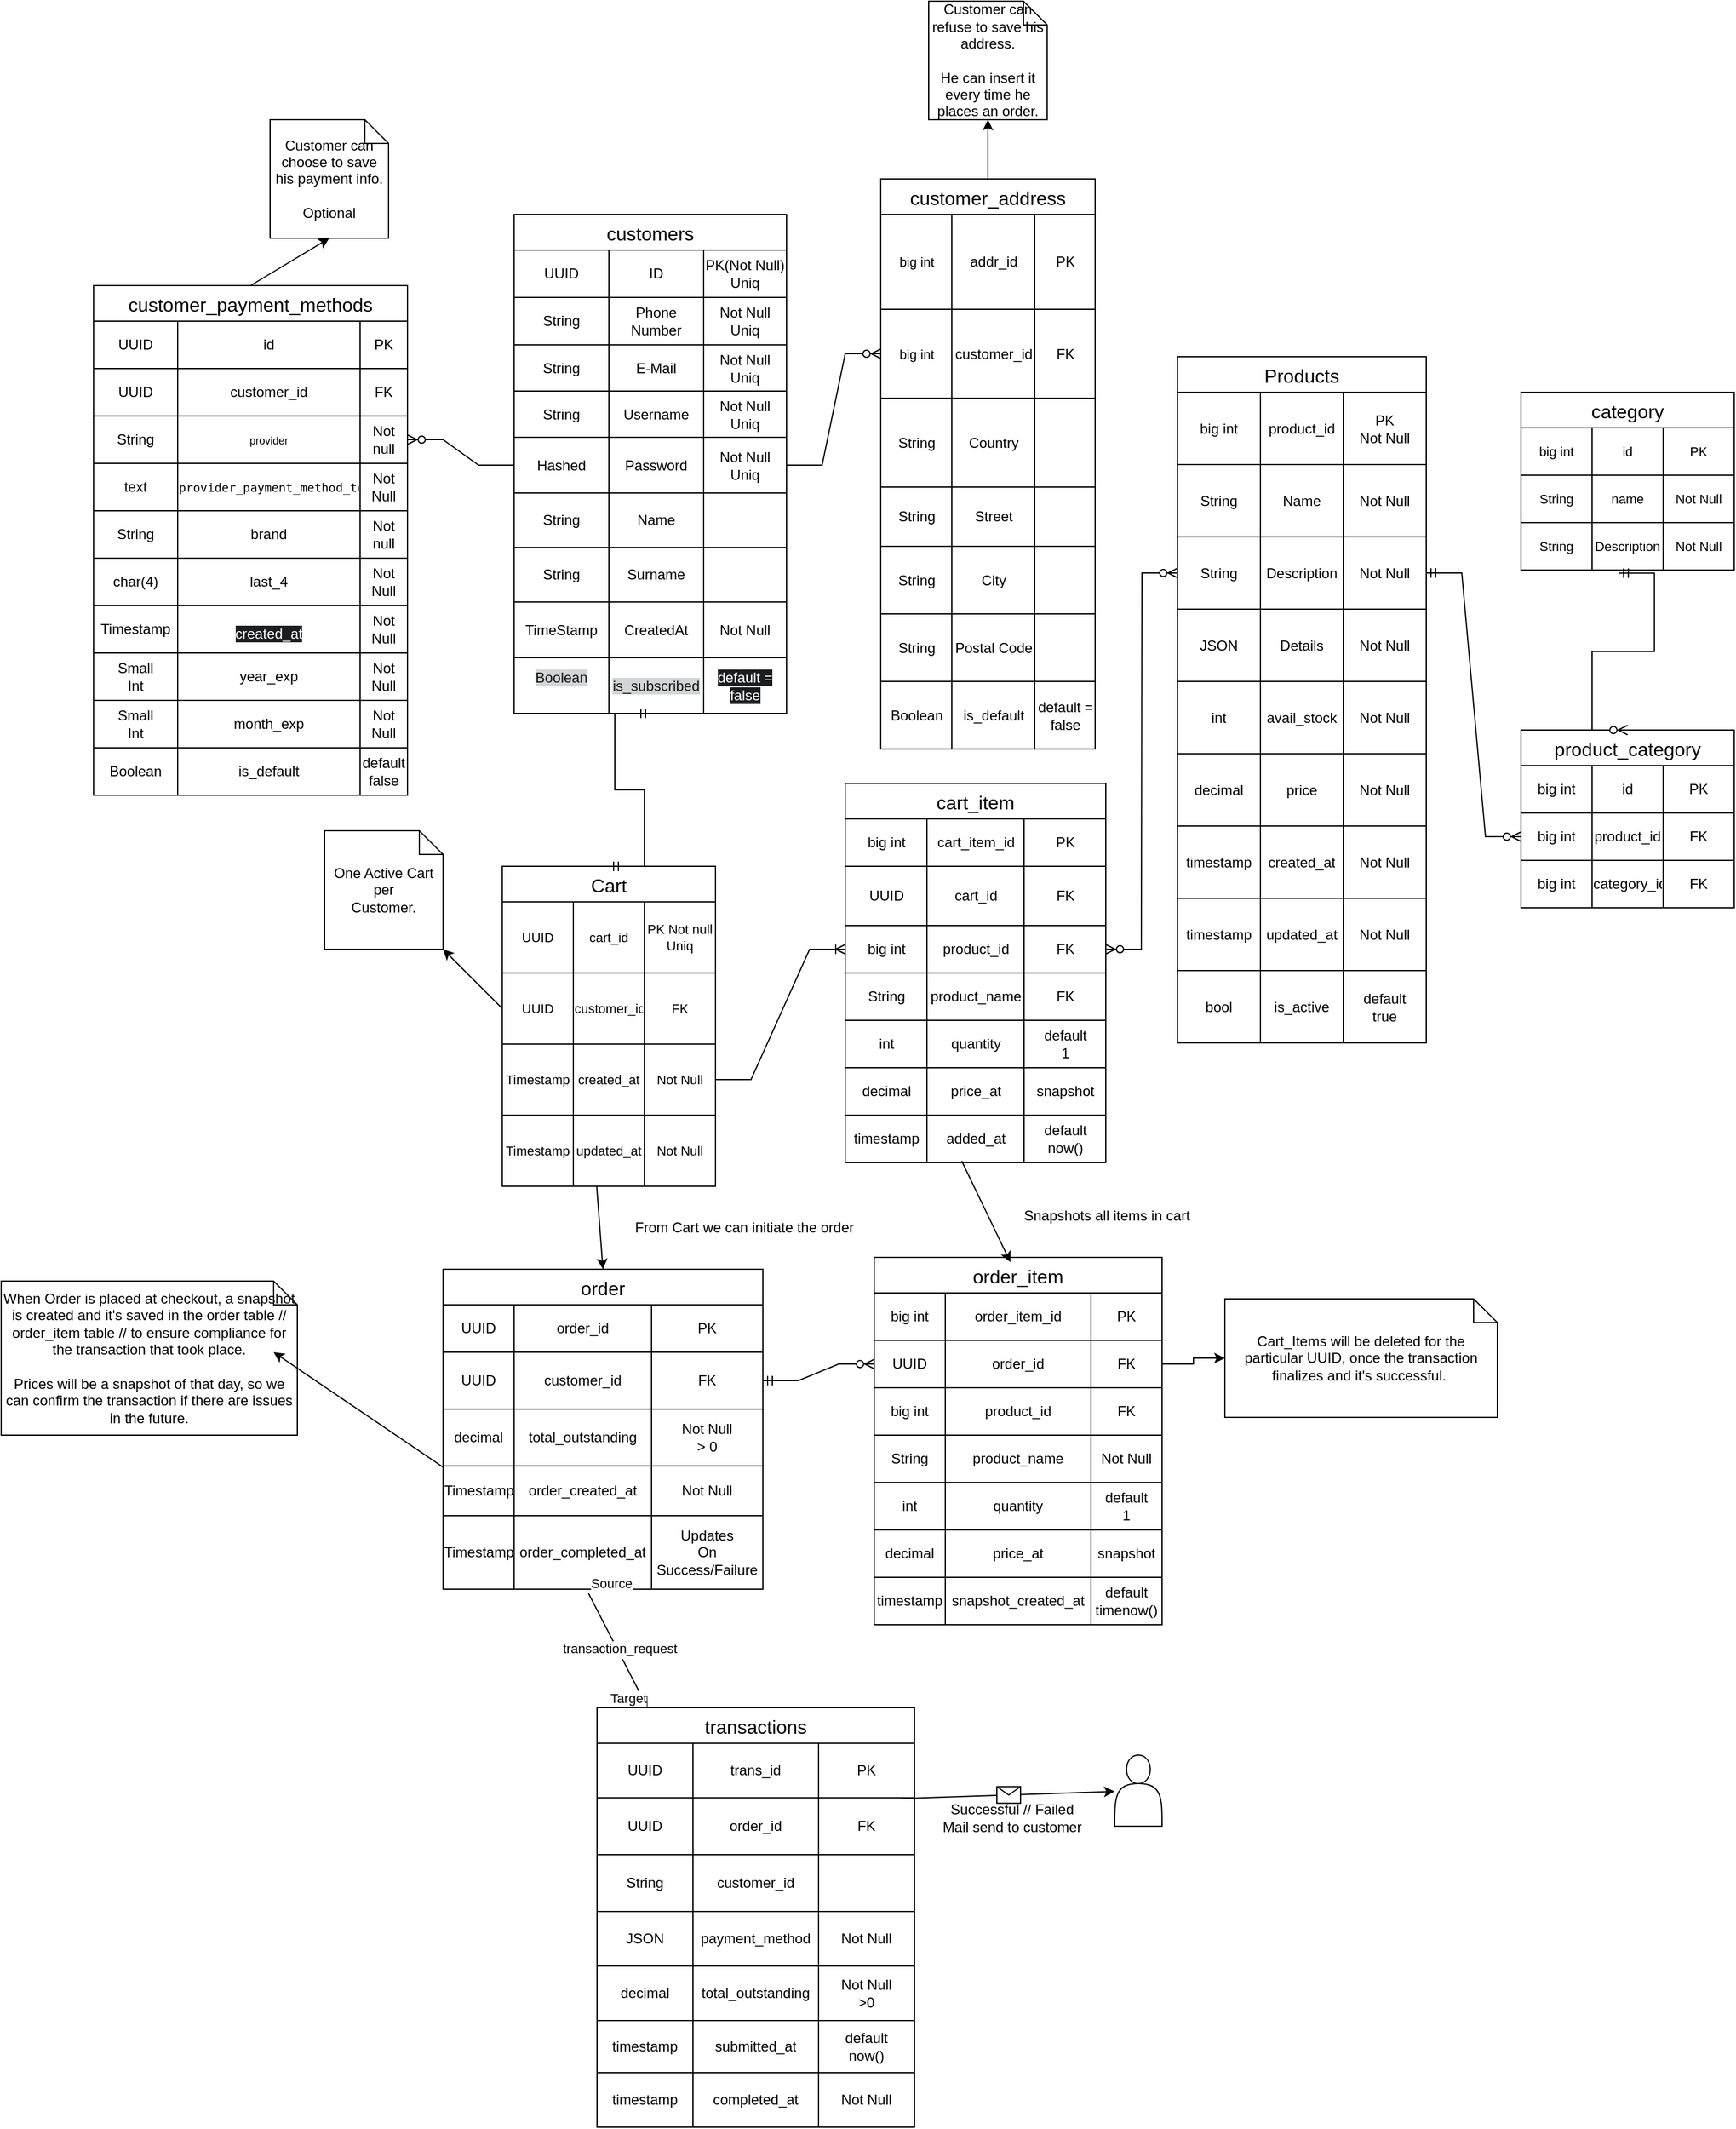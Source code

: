 <mxfile version="28.1.0">
  <diagram name="Σελίδα-1" id="Oaszmg59oNhf1NEgjNxu">
    <mxGraphModel dx="3329" dy="2515" grid="1" gridSize="10" guides="1" tooltips="1" connect="1" arrows="1" fold="1" page="1" pageScale="1" pageWidth="827" pageHeight="1169" math="0" shadow="0">
      <root>
        <mxCell id="0" />
        <mxCell id="1" parent="0" />
        <mxCell id="_QdN2ZTpumICd109jLUp-1" value="customers" style="shape=table;startSize=30;container=1;collapsible=0;childLayout=tableLayout;fontSize=16;gradientColor=none;swimlaneLine=1;" vertex="1" parent="1">
          <mxGeometry x="20" y="150" width="230" height="421.0" as="geometry" />
        </mxCell>
        <mxCell id="_QdN2ZTpumICd109jLUp-2" value="" style="shape=tableRow;horizontal=0;startSize=0;swimlaneHead=0;swimlaneBody=0;strokeColor=inherit;top=0;left=0;bottom=0;right=0;collapsible=0;dropTarget=0;fillColor=none;points=[[0,0.5],[1,0.5]];portConstraint=eastwest;fontSize=16;" vertex="1" parent="_QdN2ZTpumICd109jLUp-1">
          <mxGeometry y="30" width="230" height="40" as="geometry" />
        </mxCell>
        <mxCell id="_QdN2ZTpumICd109jLUp-3" value="UUID" style="shape=partialRectangle;html=1;whiteSpace=wrap;connectable=0;strokeColor=inherit;overflow=hidden;fillColor=none;top=0;left=0;bottom=0;right=0;pointerEvents=1;fontSize=12;" vertex="1" parent="_QdN2ZTpumICd109jLUp-2">
          <mxGeometry width="80" height="40" as="geometry">
            <mxRectangle width="80" height="40" as="alternateBounds" />
          </mxGeometry>
        </mxCell>
        <mxCell id="_QdN2ZTpumICd109jLUp-4" value="ID" style="shape=partialRectangle;html=1;whiteSpace=wrap;connectable=0;strokeColor=inherit;overflow=hidden;fillColor=none;top=0;left=0;bottom=0;right=0;pointerEvents=1;fontSize=12;" vertex="1" parent="_QdN2ZTpumICd109jLUp-2">
          <mxGeometry x="80" width="80" height="40" as="geometry">
            <mxRectangle width="80" height="40" as="alternateBounds" />
          </mxGeometry>
        </mxCell>
        <mxCell id="_QdN2ZTpumICd109jLUp-5" value="PK(Not Null)&lt;br&gt;Uniq" style="shape=partialRectangle;html=1;whiteSpace=wrap;connectable=0;strokeColor=inherit;overflow=hidden;fillColor=none;top=0;left=0;bottom=0;right=0;pointerEvents=1;fontSize=12;" vertex="1" parent="_QdN2ZTpumICd109jLUp-2">
          <mxGeometry x="160" width="70" height="40" as="geometry">
            <mxRectangle width="70" height="40" as="alternateBounds" />
          </mxGeometry>
        </mxCell>
        <mxCell id="_QdN2ZTpumICd109jLUp-6" value="" style="shape=tableRow;horizontal=0;startSize=0;swimlaneHead=0;swimlaneBody=0;strokeColor=inherit;top=0;left=0;bottom=0;right=0;collapsible=0;dropTarget=0;fillColor=none;points=[[0,0.5],[1,0.5]];portConstraint=eastwest;fontSize=16;" vertex="1" parent="_QdN2ZTpumICd109jLUp-1">
          <mxGeometry y="70" width="230" height="40" as="geometry" />
        </mxCell>
        <mxCell id="_QdN2ZTpumICd109jLUp-7" value="String" style="shape=partialRectangle;html=1;whiteSpace=wrap;connectable=0;strokeColor=inherit;overflow=hidden;fillColor=none;top=0;left=0;bottom=0;right=0;pointerEvents=1;fontSize=12;" vertex="1" parent="_QdN2ZTpumICd109jLUp-6">
          <mxGeometry width="80" height="40" as="geometry">
            <mxRectangle width="80" height="40" as="alternateBounds" />
          </mxGeometry>
        </mxCell>
        <mxCell id="_QdN2ZTpumICd109jLUp-8" value="&lt;font&gt;Phone Number&lt;/font&gt;" style="shape=partialRectangle;html=1;whiteSpace=wrap;connectable=0;strokeColor=inherit;overflow=hidden;fillColor=none;top=0;left=0;bottom=0;right=0;pointerEvents=1;fontSize=12;" vertex="1" parent="_QdN2ZTpumICd109jLUp-6">
          <mxGeometry x="80" width="80" height="40" as="geometry">
            <mxRectangle width="80" height="40" as="alternateBounds" />
          </mxGeometry>
        </mxCell>
        <mxCell id="_QdN2ZTpumICd109jLUp-9" value="Not Null&lt;br&gt;Uniq" style="shape=partialRectangle;html=1;whiteSpace=wrap;connectable=0;strokeColor=inherit;overflow=hidden;fillColor=none;top=0;left=0;bottom=0;right=0;pointerEvents=1;fontSize=12;" vertex="1" parent="_QdN2ZTpumICd109jLUp-6">
          <mxGeometry x="160" width="70" height="40" as="geometry">
            <mxRectangle width="70" height="40" as="alternateBounds" />
          </mxGeometry>
        </mxCell>
        <mxCell id="_QdN2ZTpumICd109jLUp-10" value="" style="shape=tableRow;horizontal=0;startSize=0;swimlaneHead=0;swimlaneBody=0;strokeColor=inherit;top=0;left=0;bottom=0;right=0;collapsible=0;dropTarget=0;fillColor=none;points=[[0,0.5],[1,0.5]];portConstraint=eastwest;fontSize=16;" vertex="1" parent="_QdN2ZTpumICd109jLUp-1">
          <mxGeometry y="110" width="230" height="39" as="geometry" />
        </mxCell>
        <mxCell id="_QdN2ZTpumICd109jLUp-11" value="String" style="shape=partialRectangle;html=1;whiteSpace=wrap;connectable=0;strokeColor=inherit;overflow=hidden;fillColor=none;top=0;left=0;bottom=0;right=0;pointerEvents=1;fontSize=12;" vertex="1" parent="_QdN2ZTpumICd109jLUp-10">
          <mxGeometry width="80" height="39" as="geometry">
            <mxRectangle width="80" height="39" as="alternateBounds" />
          </mxGeometry>
        </mxCell>
        <mxCell id="_QdN2ZTpumICd109jLUp-12" value="E-Mail" style="shape=partialRectangle;html=1;whiteSpace=wrap;connectable=0;strokeColor=inherit;overflow=hidden;fillColor=none;top=0;left=0;bottom=0;right=0;pointerEvents=1;fontSize=12;" vertex="1" parent="_QdN2ZTpumICd109jLUp-10">
          <mxGeometry x="80" width="80" height="39" as="geometry">
            <mxRectangle width="80" height="39" as="alternateBounds" />
          </mxGeometry>
        </mxCell>
        <mxCell id="_QdN2ZTpumICd109jLUp-13" value="Not Null&lt;br&gt;Uniq" style="shape=partialRectangle;html=1;whiteSpace=wrap;connectable=0;strokeColor=inherit;overflow=hidden;fillColor=none;top=0;left=0;bottom=0;right=0;pointerEvents=1;fontSize=12;" vertex="1" parent="_QdN2ZTpumICd109jLUp-10">
          <mxGeometry x="160" width="70" height="39" as="geometry">
            <mxRectangle width="70" height="39" as="alternateBounds" />
          </mxGeometry>
        </mxCell>
        <mxCell id="_QdN2ZTpumICd109jLUp-14" style="shape=tableRow;horizontal=0;startSize=0;swimlaneHead=0;swimlaneBody=0;strokeColor=inherit;top=0;left=0;bottom=0;right=0;collapsible=0;dropTarget=0;fillColor=none;points=[[0,0.5],[1,0.5]];portConstraint=eastwest;fontSize=16;" vertex="1" parent="_QdN2ZTpumICd109jLUp-1">
          <mxGeometry y="149" width="230" height="39" as="geometry" />
        </mxCell>
        <mxCell id="_QdN2ZTpumICd109jLUp-15" value="String" style="shape=partialRectangle;html=1;whiteSpace=wrap;connectable=0;strokeColor=inherit;overflow=hidden;fillColor=none;top=0;left=0;bottom=0;right=0;pointerEvents=1;fontSize=12;" vertex="1" parent="_QdN2ZTpumICd109jLUp-14">
          <mxGeometry width="80" height="39" as="geometry">
            <mxRectangle width="80" height="39" as="alternateBounds" />
          </mxGeometry>
        </mxCell>
        <mxCell id="_QdN2ZTpumICd109jLUp-16" value="Username" style="shape=partialRectangle;html=1;whiteSpace=wrap;connectable=0;strokeColor=inherit;overflow=hidden;fillColor=none;top=0;left=0;bottom=0;right=0;pointerEvents=1;fontSize=12;" vertex="1" parent="_QdN2ZTpumICd109jLUp-14">
          <mxGeometry x="80" width="80" height="39" as="geometry">
            <mxRectangle width="80" height="39" as="alternateBounds" />
          </mxGeometry>
        </mxCell>
        <mxCell id="_QdN2ZTpumICd109jLUp-17" value="Not Null&lt;br&gt;Uniq" style="shape=partialRectangle;html=1;whiteSpace=wrap;connectable=0;strokeColor=inherit;overflow=hidden;fillColor=none;top=0;left=0;bottom=0;right=0;pointerEvents=1;fontSize=12;" vertex="1" parent="_QdN2ZTpumICd109jLUp-14">
          <mxGeometry x="160" width="70" height="39" as="geometry">
            <mxRectangle width="70" height="39" as="alternateBounds" />
          </mxGeometry>
        </mxCell>
        <mxCell id="_QdN2ZTpumICd109jLUp-18" value="" style="shape=tableRow;horizontal=0;startSize=0;swimlaneHead=0;swimlaneBody=0;top=0;left=0;bottom=0;right=0;dropTarget=0;collapsible=0;recursiveResize=0;expand=0;fontStyle=0;fillColor=none;" vertex="1" parent="_QdN2ZTpumICd109jLUp-1">
          <mxGeometry y="188" width="230" height="47" as="geometry" />
        </mxCell>
        <mxCell id="_QdN2ZTpumICd109jLUp-19" value="Hashed" style="connectable=0;recursiveResize=0;strokeColor=none;fillColor=none;align=center;whiteSpace=wrap;html=1;" vertex="1" parent="_QdN2ZTpumICd109jLUp-18">
          <mxGeometry width="80" height="47" as="geometry">
            <mxRectangle width="80" height="47" as="alternateBounds" />
          </mxGeometry>
        </mxCell>
        <mxCell id="_QdN2ZTpumICd109jLUp-20" value="Password" style="connectable=0;recursiveResize=0;strokeColor=none;fillColor=none;align=center;whiteSpace=wrap;html=1;" vertex="1" parent="_QdN2ZTpumICd109jLUp-18">
          <mxGeometry x="80" width="80" height="47" as="geometry">
            <mxRectangle width="80" height="47" as="alternateBounds" />
          </mxGeometry>
        </mxCell>
        <mxCell id="_QdN2ZTpumICd109jLUp-21" value="Not Null&lt;br&gt;Uniq" style="connectable=0;recursiveResize=0;strokeColor=none;fillColor=none;align=center;whiteSpace=wrap;html=1;" vertex="1" parent="_QdN2ZTpumICd109jLUp-18">
          <mxGeometry x="160" width="70" height="47" as="geometry">
            <mxRectangle width="70" height="47" as="alternateBounds" />
          </mxGeometry>
        </mxCell>
        <mxCell id="_QdN2ZTpumICd109jLUp-22" style="shape=tableRow;horizontal=0;startSize=0;swimlaneHead=0;swimlaneBody=0;top=0;left=0;bottom=0;right=0;dropTarget=0;collapsible=0;recursiveResize=0;expand=0;fontStyle=0;fillColor=none;" vertex="1" parent="_QdN2ZTpumICd109jLUp-1">
          <mxGeometry y="235" width="230" height="46" as="geometry" />
        </mxCell>
        <mxCell id="_QdN2ZTpumICd109jLUp-23" value="String" style="connectable=0;recursiveResize=0;strokeColor=none;fillColor=none;align=center;whiteSpace=wrap;html=1;" vertex="1" parent="_QdN2ZTpumICd109jLUp-22">
          <mxGeometry width="80" height="46" as="geometry">
            <mxRectangle width="80" height="46" as="alternateBounds" />
          </mxGeometry>
        </mxCell>
        <mxCell id="_QdN2ZTpumICd109jLUp-24" value="Name" style="connectable=0;recursiveResize=0;strokeColor=none;fillColor=none;align=center;whiteSpace=wrap;html=1;" vertex="1" parent="_QdN2ZTpumICd109jLUp-22">
          <mxGeometry x="80" width="80" height="46" as="geometry">
            <mxRectangle width="80" height="46" as="alternateBounds" />
          </mxGeometry>
        </mxCell>
        <mxCell id="_QdN2ZTpumICd109jLUp-25" value="" style="connectable=0;recursiveResize=0;strokeColor=none;fillColor=none;align=center;whiteSpace=wrap;html=1;" vertex="1" parent="_QdN2ZTpumICd109jLUp-22">
          <mxGeometry x="160" width="70" height="46" as="geometry">
            <mxRectangle width="70" height="46" as="alternateBounds" />
          </mxGeometry>
        </mxCell>
        <mxCell id="_QdN2ZTpumICd109jLUp-26" style="shape=tableRow;horizontal=0;startSize=0;swimlaneHead=0;swimlaneBody=0;top=0;left=0;bottom=0;right=0;dropTarget=0;collapsible=0;recursiveResize=0;expand=0;fontStyle=0;fillColor=none;" vertex="1" parent="_QdN2ZTpumICd109jLUp-1">
          <mxGeometry y="281" width="230" height="46" as="geometry" />
        </mxCell>
        <mxCell id="_QdN2ZTpumICd109jLUp-27" value="String" style="connectable=0;recursiveResize=0;strokeColor=none;fillColor=none;align=center;whiteSpace=wrap;html=1;" vertex="1" parent="_QdN2ZTpumICd109jLUp-26">
          <mxGeometry width="80" height="46" as="geometry">
            <mxRectangle width="80" height="46" as="alternateBounds" />
          </mxGeometry>
        </mxCell>
        <mxCell id="_QdN2ZTpumICd109jLUp-28" value="Surname" style="connectable=0;recursiveResize=0;strokeColor=none;fillColor=none;align=center;whiteSpace=wrap;html=1;" vertex="1" parent="_QdN2ZTpumICd109jLUp-26">
          <mxGeometry x="80" width="80" height="46" as="geometry">
            <mxRectangle width="80" height="46" as="alternateBounds" />
          </mxGeometry>
        </mxCell>
        <mxCell id="_QdN2ZTpumICd109jLUp-29" value="" style="connectable=0;recursiveResize=0;strokeColor=none;fillColor=none;align=center;whiteSpace=wrap;html=1;" vertex="1" parent="_QdN2ZTpumICd109jLUp-26">
          <mxGeometry x="160" width="70" height="46" as="geometry">
            <mxRectangle width="70" height="46" as="alternateBounds" />
          </mxGeometry>
        </mxCell>
        <mxCell id="_QdN2ZTpumICd109jLUp-30" style="shape=tableRow;horizontal=0;startSize=0;swimlaneHead=0;swimlaneBody=0;top=0;left=0;bottom=0;right=0;dropTarget=0;collapsible=0;recursiveResize=0;expand=0;fontStyle=0;fillColor=none;" vertex="1" parent="_QdN2ZTpumICd109jLUp-1">
          <mxGeometry y="327" width="230" height="47" as="geometry" />
        </mxCell>
        <mxCell id="_QdN2ZTpumICd109jLUp-31" value="TimeStamp" style="connectable=0;recursiveResize=0;strokeColor=none;fillColor=none;align=center;whiteSpace=wrap;html=1;" vertex="1" parent="_QdN2ZTpumICd109jLUp-30">
          <mxGeometry width="80" height="47" as="geometry">
            <mxRectangle width="80" height="47" as="alternateBounds" />
          </mxGeometry>
        </mxCell>
        <mxCell id="_QdN2ZTpumICd109jLUp-32" value="CreatedAt" style="connectable=0;recursiveResize=0;strokeColor=none;fillColor=none;align=center;whiteSpace=wrap;html=1;" vertex="1" parent="_QdN2ZTpumICd109jLUp-30">
          <mxGeometry x="80" width="80" height="47" as="geometry">
            <mxRectangle width="80" height="47" as="alternateBounds" />
          </mxGeometry>
        </mxCell>
        <mxCell id="_QdN2ZTpumICd109jLUp-33" value="Not Null" style="connectable=0;recursiveResize=0;strokeColor=none;fillColor=none;align=center;whiteSpace=wrap;html=1;" vertex="1" parent="_QdN2ZTpumICd109jLUp-30">
          <mxGeometry x="160" width="70" height="47" as="geometry">
            <mxRectangle width="70" height="47" as="alternateBounds" />
          </mxGeometry>
        </mxCell>
        <mxCell id="_QdN2ZTpumICd109jLUp-34" value="" style="shape=tableRow;horizontal=0;startSize=0;swimlaneHead=0;swimlaneBody=0;top=0;left=0;bottom=0;right=0;dropTarget=0;collapsible=0;recursiveResize=0;expand=0;fontStyle=0;fillColor=none;" vertex="1" parent="_QdN2ZTpumICd109jLUp-1">
          <mxGeometry y="374" width="230" height="47" as="geometry" />
        </mxCell>
        <mxCell id="_QdN2ZTpumICd109jLUp-35" value="&#xa;&lt;span style=&quot;color: rgb(18, 18, 18); font-family: Helvetica; font-size: 12px; font-style: normal; font-variant-ligatures: normal; font-variant-caps: normal; font-weight: 400; letter-spacing: normal; orphans: 2; text-align: center; text-indent: 0px; text-transform: none; widows: 2; word-spacing: 0px; -webkit-text-stroke-width: 0px; white-space: normal; background-color: rgb(211, 213, 214); text-decoration-thickness: initial; text-decoration-style: initial; text-decoration-color: initial; display: inline !important; float: none;&quot;&gt;Boolean&lt;/span&gt;&#xa;&#xa;" style="connectable=0;recursiveResize=0;strokeColor=none;fillColor=none;align=center;whiteSpace=wrap;html=1;" vertex="1" parent="_QdN2ZTpumICd109jLUp-34">
          <mxGeometry width="80" height="47" as="geometry">
            <mxRectangle width="80" height="47" as="alternateBounds" />
          </mxGeometry>
        </mxCell>
        <mxCell id="_QdN2ZTpumICd109jLUp-36" value="&lt;br&gt;&lt;font color=&quot;#121212&quot;&gt;&lt;span style=&quot;background-color: rgb(211, 213, 214);&quot;&gt;is_subscribed&lt;/span&gt;&lt;/font&gt;&lt;div&gt;&lt;br/&gt;&lt;/div&gt;" style="connectable=0;recursiveResize=0;strokeColor=none;fillColor=none;align=center;whiteSpace=wrap;html=1;" vertex="1" parent="_QdN2ZTpumICd109jLUp-34">
          <mxGeometry x="80" width="80" height="47" as="geometry">
            <mxRectangle width="80" height="47" as="alternateBounds" />
          </mxGeometry>
        </mxCell>
        <mxCell id="_QdN2ZTpumICd109jLUp-37" value="&lt;span style=&quot;color: rgb(255, 255, 255); background-color: rgb(27, 29, 30); float: none; display: inline !important;&quot;&gt;default = false&lt;/span&gt;" style="connectable=0;recursiveResize=0;strokeColor=none;fillColor=none;align=center;whiteSpace=wrap;html=1;" vertex="1" parent="_QdN2ZTpumICd109jLUp-34">
          <mxGeometry x="160" width="70" height="47" as="geometry">
            <mxRectangle width="70" height="47" as="alternateBounds" />
          </mxGeometry>
        </mxCell>
        <mxCell id="_QdN2ZTpumICd109jLUp-38" style="edgeStyle=orthogonalEdgeStyle;rounded=0;orthogonalLoop=1;jettySize=auto;html=1;exitX=0.5;exitY=0;exitDx=0;exitDy=0;" edge="1" parent="1" source="_QdN2ZTpumICd109jLUp-39" target="_QdN2ZTpumICd109jLUp-64">
          <mxGeometry relative="1" as="geometry" />
        </mxCell>
        <mxCell id="_QdN2ZTpumICd109jLUp-39" value="customer_address" style="shape=table;startSize=30;container=1;collapsible=0;childLayout=tableLayout;strokeColor=default;fontSize=16;" vertex="1" parent="1">
          <mxGeometry x="329.5" y="120" width="181" height="481" as="geometry" />
        </mxCell>
        <mxCell id="_QdN2ZTpumICd109jLUp-40" style="shape=tableRow;horizontal=0;startSize=0;swimlaneHead=0;swimlaneBody=0;strokeColor=inherit;top=0;left=0;bottom=0;right=0;collapsible=0;dropTarget=0;fillColor=none;points=[[0,0.5],[1,0.5]];portConstraint=eastwest;fontSize=16;" vertex="1" parent="_QdN2ZTpumICd109jLUp-39">
          <mxGeometry y="30" width="181" height="80" as="geometry" />
        </mxCell>
        <mxCell id="_QdN2ZTpumICd109jLUp-41" value="&lt;font style=&quot;font-size: 11px;&quot;&gt;big int&lt;/font&gt;" style="shape=partialRectangle;html=1;whiteSpace=wrap;connectable=0;strokeColor=inherit;overflow=hidden;fillColor=none;top=0;left=0;bottom=0;right=0;pointerEvents=1;fontSize=12;" vertex="1" parent="_QdN2ZTpumICd109jLUp-40">
          <mxGeometry width="60" height="80" as="geometry">
            <mxRectangle width="60" height="80" as="alternateBounds" />
          </mxGeometry>
        </mxCell>
        <mxCell id="_QdN2ZTpumICd109jLUp-42" value="addr_id" style="shape=partialRectangle;html=1;whiteSpace=wrap;connectable=0;strokeColor=inherit;overflow=hidden;fillColor=none;top=0;left=0;bottom=0;right=0;pointerEvents=1;fontSize=12;" vertex="1" parent="_QdN2ZTpumICd109jLUp-40">
          <mxGeometry x="60" width="70" height="80" as="geometry">
            <mxRectangle width="70" height="80" as="alternateBounds" />
          </mxGeometry>
        </mxCell>
        <mxCell id="_QdN2ZTpumICd109jLUp-43" value="PK" style="shape=partialRectangle;html=1;whiteSpace=wrap;connectable=0;strokeColor=inherit;overflow=hidden;fillColor=none;top=0;left=0;bottom=0;right=0;pointerEvents=1;fontSize=12;" vertex="1" parent="_QdN2ZTpumICd109jLUp-40">
          <mxGeometry x="130" width="51" height="80" as="geometry">
            <mxRectangle width="51" height="80" as="alternateBounds" />
          </mxGeometry>
        </mxCell>
        <mxCell id="_QdN2ZTpumICd109jLUp-44" value="" style="shape=tableRow;horizontal=0;startSize=0;swimlaneHead=0;swimlaneBody=0;strokeColor=inherit;top=0;left=0;bottom=0;right=0;collapsible=0;dropTarget=0;fillColor=none;points=[[0,0.5],[1,0.5]];portConstraint=eastwest;fontSize=16;" vertex="1" parent="_QdN2ZTpumICd109jLUp-39">
          <mxGeometry y="110" width="181" height="75" as="geometry" />
        </mxCell>
        <mxCell id="_QdN2ZTpumICd109jLUp-45" value="&lt;font style=&quot;font-size: 11px;&quot;&gt;big int&lt;/font&gt;" style="shape=partialRectangle;html=1;whiteSpace=wrap;connectable=0;strokeColor=inherit;overflow=hidden;fillColor=none;top=0;left=0;bottom=0;right=0;pointerEvents=1;fontSize=12;" vertex="1" parent="_QdN2ZTpumICd109jLUp-44">
          <mxGeometry width="60" height="75" as="geometry">
            <mxRectangle width="60" height="75" as="alternateBounds" />
          </mxGeometry>
        </mxCell>
        <mxCell id="_QdN2ZTpumICd109jLUp-46" value="&lt;font&gt;customer_id&lt;/font&gt;" style="shape=partialRectangle;html=1;whiteSpace=wrap;connectable=0;strokeColor=inherit;overflow=hidden;fillColor=none;top=0;left=0;bottom=0;right=0;pointerEvents=1;fontSize=12;" vertex="1" parent="_QdN2ZTpumICd109jLUp-44">
          <mxGeometry x="60" width="70" height="75" as="geometry">
            <mxRectangle width="70" height="75" as="alternateBounds" />
          </mxGeometry>
        </mxCell>
        <mxCell id="_QdN2ZTpumICd109jLUp-47" value="FK" style="shape=partialRectangle;html=1;whiteSpace=wrap;connectable=0;strokeColor=inherit;overflow=hidden;fillColor=none;top=0;left=0;bottom=0;right=0;pointerEvents=1;fontSize=12;" vertex="1" parent="_QdN2ZTpumICd109jLUp-44">
          <mxGeometry x="130" width="51" height="75" as="geometry">
            <mxRectangle width="51" height="75" as="alternateBounds" />
          </mxGeometry>
        </mxCell>
        <mxCell id="_QdN2ZTpumICd109jLUp-327" style="shape=tableRow;horizontal=0;startSize=0;swimlaneHead=0;swimlaneBody=0;strokeColor=inherit;top=0;left=0;bottom=0;right=0;collapsible=0;dropTarget=0;fillColor=none;points=[[0,0.5],[1,0.5]];portConstraint=eastwest;fontSize=16;" vertex="1" parent="_QdN2ZTpumICd109jLUp-39">
          <mxGeometry y="185" width="181" height="75" as="geometry" />
        </mxCell>
        <mxCell id="_QdN2ZTpumICd109jLUp-328" value="String" style="shape=partialRectangle;html=1;whiteSpace=wrap;connectable=0;strokeColor=inherit;overflow=hidden;fillColor=none;top=0;left=0;bottom=0;right=0;pointerEvents=1;fontSize=12;" vertex="1" parent="_QdN2ZTpumICd109jLUp-327">
          <mxGeometry width="60" height="75" as="geometry">
            <mxRectangle width="60" height="75" as="alternateBounds" />
          </mxGeometry>
        </mxCell>
        <mxCell id="_QdN2ZTpumICd109jLUp-329" value="Country" style="shape=partialRectangle;html=1;whiteSpace=wrap;connectable=0;strokeColor=inherit;overflow=hidden;fillColor=none;top=0;left=0;bottom=0;right=0;pointerEvents=1;fontSize=12;" vertex="1" parent="_QdN2ZTpumICd109jLUp-327">
          <mxGeometry x="60" width="70" height="75" as="geometry">
            <mxRectangle width="70" height="75" as="alternateBounds" />
          </mxGeometry>
        </mxCell>
        <mxCell id="_QdN2ZTpumICd109jLUp-330" style="shape=partialRectangle;html=1;whiteSpace=wrap;connectable=0;strokeColor=inherit;overflow=hidden;fillColor=none;top=0;left=0;bottom=0;right=0;pointerEvents=1;fontSize=12;" vertex="1" parent="_QdN2ZTpumICd109jLUp-327">
          <mxGeometry x="130" width="51" height="75" as="geometry">
            <mxRectangle width="51" height="75" as="alternateBounds" />
          </mxGeometry>
        </mxCell>
        <mxCell id="_QdN2ZTpumICd109jLUp-48" value="" style="shape=tableRow;horizontal=0;startSize=0;swimlaneHead=0;swimlaneBody=0;strokeColor=inherit;top=0;left=0;bottom=0;right=0;collapsible=0;dropTarget=0;fillColor=none;points=[[0,0.5],[1,0.5]];portConstraint=eastwest;fontSize=16;" vertex="1" parent="_QdN2ZTpumICd109jLUp-39">
          <mxGeometry y="260" width="181" height="50" as="geometry" />
        </mxCell>
        <mxCell id="_QdN2ZTpumICd109jLUp-49" value="String" style="shape=partialRectangle;html=1;whiteSpace=wrap;connectable=0;strokeColor=inherit;overflow=hidden;fillColor=none;top=0;left=0;bottom=0;right=0;pointerEvents=1;fontSize=12;" vertex="1" parent="_QdN2ZTpumICd109jLUp-48">
          <mxGeometry width="60" height="50" as="geometry">
            <mxRectangle width="60" height="50" as="alternateBounds" />
          </mxGeometry>
        </mxCell>
        <mxCell id="_QdN2ZTpumICd109jLUp-50" value="Street" style="shape=partialRectangle;html=1;whiteSpace=wrap;connectable=0;strokeColor=inherit;overflow=hidden;fillColor=none;top=0;left=0;bottom=0;right=0;pointerEvents=1;fontSize=12;" vertex="1" parent="_QdN2ZTpumICd109jLUp-48">
          <mxGeometry x="60" width="70" height="50" as="geometry">
            <mxRectangle width="70" height="50" as="alternateBounds" />
          </mxGeometry>
        </mxCell>
        <mxCell id="_QdN2ZTpumICd109jLUp-51" value="" style="shape=partialRectangle;html=1;whiteSpace=wrap;connectable=0;strokeColor=inherit;overflow=hidden;fillColor=none;top=0;left=0;bottom=0;right=0;pointerEvents=1;fontSize=12;" vertex="1" parent="_QdN2ZTpumICd109jLUp-48">
          <mxGeometry x="130" width="51" height="50" as="geometry">
            <mxRectangle width="51" height="50" as="alternateBounds" />
          </mxGeometry>
        </mxCell>
        <mxCell id="_QdN2ZTpumICd109jLUp-52" value="" style="shape=tableRow;horizontal=0;startSize=0;swimlaneHead=0;swimlaneBody=0;strokeColor=inherit;top=0;left=0;bottom=0;right=0;collapsible=0;dropTarget=0;fillColor=none;points=[[0,0.5],[1,0.5]];portConstraint=eastwest;fontSize=16;" vertex="1" parent="_QdN2ZTpumICd109jLUp-39">
          <mxGeometry y="310" width="181" height="57" as="geometry" />
        </mxCell>
        <mxCell id="_QdN2ZTpumICd109jLUp-53" value="String" style="shape=partialRectangle;html=1;whiteSpace=wrap;connectable=0;strokeColor=inherit;overflow=hidden;fillColor=none;top=0;left=0;bottom=0;right=0;pointerEvents=1;fontSize=12;" vertex="1" parent="_QdN2ZTpumICd109jLUp-52">
          <mxGeometry width="60" height="57" as="geometry">
            <mxRectangle width="60" height="57" as="alternateBounds" />
          </mxGeometry>
        </mxCell>
        <mxCell id="_QdN2ZTpumICd109jLUp-54" value="City" style="shape=partialRectangle;html=1;whiteSpace=wrap;connectable=0;strokeColor=inherit;overflow=hidden;fillColor=none;top=0;left=0;bottom=0;right=0;pointerEvents=1;fontSize=12;" vertex="1" parent="_QdN2ZTpumICd109jLUp-52">
          <mxGeometry x="60" width="70" height="57" as="geometry">
            <mxRectangle width="70" height="57" as="alternateBounds" />
          </mxGeometry>
        </mxCell>
        <mxCell id="_QdN2ZTpumICd109jLUp-55" value="" style="shape=partialRectangle;html=1;whiteSpace=wrap;connectable=0;strokeColor=inherit;overflow=hidden;fillColor=none;top=0;left=0;bottom=0;right=0;pointerEvents=1;fontSize=12;" vertex="1" parent="_QdN2ZTpumICd109jLUp-52">
          <mxGeometry x="130" width="51" height="57" as="geometry">
            <mxRectangle width="51" height="57" as="alternateBounds" />
          </mxGeometry>
        </mxCell>
        <mxCell id="_QdN2ZTpumICd109jLUp-56" style="shape=tableRow;horizontal=0;startSize=0;swimlaneHead=0;swimlaneBody=0;strokeColor=inherit;top=0;left=0;bottom=0;right=0;collapsible=0;dropTarget=0;fillColor=none;points=[[0,0.5],[1,0.5]];portConstraint=eastwest;fontSize=16;" vertex="1" parent="_QdN2ZTpumICd109jLUp-39">
          <mxGeometry y="367" width="181" height="57" as="geometry" />
        </mxCell>
        <mxCell id="_QdN2ZTpumICd109jLUp-57" value="String" style="shape=partialRectangle;html=1;whiteSpace=wrap;connectable=0;strokeColor=inherit;overflow=hidden;fillColor=none;top=0;left=0;bottom=0;right=0;pointerEvents=1;fontSize=12;" vertex="1" parent="_QdN2ZTpumICd109jLUp-56">
          <mxGeometry width="60" height="57" as="geometry">
            <mxRectangle width="60" height="57" as="alternateBounds" />
          </mxGeometry>
        </mxCell>
        <mxCell id="_QdN2ZTpumICd109jLUp-58" value="Postal Code" style="shape=partialRectangle;html=1;whiteSpace=wrap;connectable=0;strokeColor=inherit;overflow=hidden;fillColor=none;top=0;left=0;bottom=0;right=0;pointerEvents=1;fontSize=12;" vertex="1" parent="_QdN2ZTpumICd109jLUp-56">
          <mxGeometry x="60" width="70" height="57" as="geometry">
            <mxRectangle width="70" height="57" as="alternateBounds" />
          </mxGeometry>
        </mxCell>
        <mxCell id="_QdN2ZTpumICd109jLUp-59" style="shape=partialRectangle;html=1;whiteSpace=wrap;connectable=0;strokeColor=inherit;overflow=hidden;fillColor=none;top=0;left=0;bottom=0;right=0;pointerEvents=1;fontSize=12;" vertex="1" parent="_QdN2ZTpumICd109jLUp-56">
          <mxGeometry x="130" width="51" height="57" as="geometry">
            <mxRectangle width="51" height="57" as="alternateBounds" />
          </mxGeometry>
        </mxCell>
        <mxCell id="_QdN2ZTpumICd109jLUp-60" style="shape=tableRow;horizontal=0;startSize=0;swimlaneHead=0;swimlaneBody=0;strokeColor=inherit;top=0;left=0;bottom=0;right=0;collapsible=0;dropTarget=0;fillColor=none;points=[[0,0.5],[1,0.5]];portConstraint=eastwest;fontSize=16;" vertex="1" parent="_QdN2ZTpumICd109jLUp-39">
          <mxGeometry y="424" width="181" height="57" as="geometry" />
        </mxCell>
        <mxCell id="_QdN2ZTpumICd109jLUp-61" value="Boolean" style="shape=partialRectangle;html=1;whiteSpace=wrap;connectable=0;strokeColor=inherit;overflow=hidden;fillColor=none;top=0;left=0;bottom=0;right=0;pointerEvents=1;fontSize=12;" vertex="1" parent="_QdN2ZTpumICd109jLUp-60">
          <mxGeometry width="60" height="57" as="geometry">
            <mxRectangle width="60" height="57" as="alternateBounds" />
          </mxGeometry>
        </mxCell>
        <mxCell id="_QdN2ZTpumICd109jLUp-62" value="is_default" style="shape=partialRectangle;html=1;whiteSpace=wrap;connectable=0;strokeColor=inherit;overflow=hidden;fillColor=none;top=0;left=0;bottom=0;right=0;pointerEvents=1;fontSize=12;" vertex="1" parent="_QdN2ZTpumICd109jLUp-60">
          <mxGeometry x="60" width="70" height="57" as="geometry">
            <mxRectangle width="70" height="57" as="alternateBounds" />
          </mxGeometry>
        </mxCell>
        <mxCell id="_QdN2ZTpumICd109jLUp-63" value="default = false" style="shape=partialRectangle;html=1;whiteSpace=wrap;connectable=0;strokeColor=inherit;overflow=hidden;fillColor=none;top=0;left=0;bottom=0;right=0;pointerEvents=1;fontSize=12;" vertex="1" parent="_QdN2ZTpumICd109jLUp-60">
          <mxGeometry x="130" width="51" height="57" as="geometry">
            <mxRectangle width="51" height="57" as="alternateBounds" />
          </mxGeometry>
        </mxCell>
        <mxCell id="_QdN2ZTpumICd109jLUp-64" value="Customer can refuse to save his address.&lt;br&gt;&lt;br&gt;He can insert it every time he places an order." style="shape=note;size=20;whiteSpace=wrap;html=1;" vertex="1" parent="1">
          <mxGeometry x="370" y="-30" width="100" height="100" as="geometry" />
        </mxCell>
        <mxCell id="_QdN2ZTpumICd109jLUp-65" value="" style="edgeStyle=entityRelationEdgeStyle;fontSize=12;html=1;endArrow=ERzeroToMany;endFill=1;rounded=0;" edge="1" parent="1" source="_QdN2ZTpumICd109jLUp-18" target="_QdN2ZTpumICd109jLUp-44">
          <mxGeometry width="100" height="100" relative="1" as="geometry">
            <mxPoint x="240" y="390" as="sourcePoint" />
            <mxPoint x="340" y="290" as="targetPoint" />
          </mxGeometry>
        </mxCell>
        <mxCell id="_QdN2ZTpumICd109jLUp-66" value="Cart" style="shape=table;startSize=30;container=1;collapsible=0;childLayout=tableLayout;strokeColor=default;fontSize=16;" vertex="1" parent="1">
          <mxGeometry x="10" y="700" width="180" height="270" as="geometry" />
        </mxCell>
        <mxCell id="_QdN2ZTpumICd109jLUp-67" value="" style="shape=tableRow;horizontal=0;startSize=0;swimlaneHead=0;swimlaneBody=0;strokeColor=inherit;top=0;left=0;bottom=0;right=0;collapsible=0;dropTarget=0;fillColor=none;points=[[0,0.5],[1,0.5]];portConstraint=eastwest;fontSize=16;" vertex="1" parent="_QdN2ZTpumICd109jLUp-66">
          <mxGeometry y="30" width="180" height="60" as="geometry" />
        </mxCell>
        <mxCell id="_QdN2ZTpumICd109jLUp-68" value="&lt;span&gt;UUID&lt;/span&gt;" style="shape=partialRectangle;html=1;whiteSpace=wrap;connectable=0;strokeColor=inherit;overflow=hidden;fillColor=none;top=0;left=0;bottom=0;right=0;pointerEvents=1;fontSize=11;align=center;" vertex="1" parent="_QdN2ZTpumICd109jLUp-67">
          <mxGeometry width="60" height="60" as="geometry">
            <mxRectangle width="60" height="60" as="alternateBounds" />
          </mxGeometry>
        </mxCell>
        <mxCell id="_QdN2ZTpumICd109jLUp-69" value="cart_id" style="shape=partialRectangle;html=1;whiteSpace=wrap;connectable=0;strokeColor=inherit;overflow=hidden;fillColor=none;top=0;left=0;bottom=0;right=0;pointerEvents=1;fontSize=11;" vertex="1" parent="_QdN2ZTpumICd109jLUp-67">
          <mxGeometry x="60" width="60" height="60" as="geometry">
            <mxRectangle width="60" height="60" as="alternateBounds" />
          </mxGeometry>
        </mxCell>
        <mxCell id="_QdN2ZTpumICd109jLUp-70" value="PK Not null&lt;br&gt;Uniq" style="shape=partialRectangle;html=1;whiteSpace=wrap;connectable=0;strokeColor=inherit;overflow=hidden;fillColor=none;top=0;left=0;bottom=0;right=0;pointerEvents=1;fontSize=11;" vertex="1" parent="_QdN2ZTpumICd109jLUp-67">
          <mxGeometry x="120" width="60" height="60" as="geometry">
            <mxRectangle width="60" height="60" as="alternateBounds" />
          </mxGeometry>
        </mxCell>
        <mxCell id="_QdN2ZTpumICd109jLUp-71" value="" style="shape=tableRow;horizontal=0;startSize=0;swimlaneHead=0;swimlaneBody=0;strokeColor=inherit;top=0;left=0;bottom=0;right=0;collapsible=0;dropTarget=0;fillColor=none;points=[[0,0.5],[1,0.5]];portConstraint=eastwest;fontSize=16;" vertex="1" parent="_QdN2ZTpumICd109jLUp-66">
          <mxGeometry y="90" width="180" height="60" as="geometry" />
        </mxCell>
        <mxCell id="_QdN2ZTpumICd109jLUp-72" value="UUID" style="shape=partialRectangle;html=1;whiteSpace=wrap;connectable=0;strokeColor=inherit;overflow=hidden;fillColor=none;top=0;left=0;bottom=0;right=0;pointerEvents=1;fontSize=11;" vertex="1" parent="_QdN2ZTpumICd109jLUp-71">
          <mxGeometry width="60" height="60" as="geometry">
            <mxRectangle width="60" height="60" as="alternateBounds" />
          </mxGeometry>
        </mxCell>
        <mxCell id="_QdN2ZTpumICd109jLUp-73" value="customer_id" style="shape=partialRectangle;html=1;whiteSpace=wrap;connectable=0;strokeColor=inherit;overflow=hidden;fillColor=none;top=0;left=0;bottom=0;right=0;pointerEvents=1;fontSize=11;" vertex="1" parent="_QdN2ZTpumICd109jLUp-71">
          <mxGeometry x="60" width="60" height="60" as="geometry">
            <mxRectangle width="60" height="60" as="alternateBounds" />
          </mxGeometry>
        </mxCell>
        <mxCell id="_QdN2ZTpumICd109jLUp-74" value="FK" style="shape=partialRectangle;html=1;whiteSpace=wrap;connectable=0;strokeColor=inherit;overflow=hidden;fillColor=none;top=0;left=0;bottom=0;right=0;pointerEvents=1;fontSize=11;" vertex="1" parent="_QdN2ZTpumICd109jLUp-71">
          <mxGeometry x="120" width="60" height="60" as="geometry">
            <mxRectangle width="60" height="60" as="alternateBounds" />
          </mxGeometry>
        </mxCell>
        <mxCell id="_QdN2ZTpumICd109jLUp-75" value="" style="shape=tableRow;horizontal=0;startSize=0;swimlaneHead=0;swimlaneBody=0;strokeColor=inherit;top=0;left=0;bottom=0;right=0;collapsible=0;dropTarget=0;fillColor=none;points=[[0,0.5],[1,0.5]];portConstraint=eastwest;fontSize=16;" vertex="1" parent="_QdN2ZTpumICd109jLUp-66">
          <mxGeometry y="150" width="180" height="60" as="geometry" />
        </mxCell>
        <mxCell id="_QdN2ZTpumICd109jLUp-76" value="Timestamp" style="shape=partialRectangle;html=1;whiteSpace=wrap;connectable=0;strokeColor=inherit;overflow=hidden;fillColor=none;top=0;left=0;bottom=0;right=0;pointerEvents=1;fontSize=11;" vertex="1" parent="_QdN2ZTpumICd109jLUp-75">
          <mxGeometry width="60" height="60" as="geometry">
            <mxRectangle width="60" height="60" as="alternateBounds" />
          </mxGeometry>
        </mxCell>
        <mxCell id="_QdN2ZTpumICd109jLUp-77" value="created_at" style="shape=partialRectangle;html=1;whiteSpace=wrap;connectable=0;strokeColor=inherit;overflow=hidden;fillColor=none;top=0;left=0;bottom=0;right=0;pointerEvents=1;fontSize=11;" vertex="1" parent="_QdN2ZTpumICd109jLUp-75">
          <mxGeometry x="60" width="60" height="60" as="geometry">
            <mxRectangle width="60" height="60" as="alternateBounds" />
          </mxGeometry>
        </mxCell>
        <mxCell id="_QdN2ZTpumICd109jLUp-78" value="Not Null" style="shape=partialRectangle;html=1;whiteSpace=wrap;connectable=0;strokeColor=inherit;overflow=hidden;fillColor=none;top=0;left=0;bottom=0;right=0;pointerEvents=1;fontSize=11;" vertex="1" parent="_QdN2ZTpumICd109jLUp-75">
          <mxGeometry x="120" width="60" height="60" as="geometry">
            <mxRectangle width="60" height="60" as="alternateBounds" />
          </mxGeometry>
        </mxCell>
        <mxCell id="_QdN2ZTpumICd109jLUp-79" style="shape=tableRow;horizontal=0;startSize=0;swimlaneHead=0;swimlaneBody=0;strokeColor=inherit;top=0;left=0;bottom=0;right=0;collapsible=0;dropTarget=0;fillColor=none;points=[[0,0.5],[1,0.5]];portConstraint=eastwest;fontSize=16;" vertex="1" parent="_QdN2ZTpumICd109jLUp-66">
          <mxGeometry y="210" width="180" height="60" as="geometry" />
        </mxCell>
        <mxCell id="_QdN2ZTpumICd109jLUp-80" value="Timestamp" style="shape=partialRectangle;html=1;whiteSpace=wrap;connectable=0;strokeColor=inherit;overflow=hidden;fillColor=none;top=0;left=0;bottom=0;right=0;pointerEvents=1;fontSize=11;" vertex="1" parent="_QdN2ZTpumICd109jLUp-79">
          <mxGeometry width="60" height="60" as="geometry">
            <mxRectangle width="60" height="60" as="alternateBounds" />
          </mxGeometry>
        </mxCell>
        <mxCell id="_QdN2ZTpumICd109jLUp-81" value="updated_at" style="shape=partialRectangle;html=1;whiteSpace=wrap;connectable=0;strokeColor=inherit;overflow=hidden;fillColor=none;top=0;left=0;bottom=0;right=0;pointerEvents=1;fontSize=11;" vertex="1" parent="_QdN2ZTpumICd109jLUp-79">
          <mxGeometry x="60" width="60" height="60" as="geometry">
            <mxRectangle width="60" height="60" as="alternateBounds" />
          </mxGeometry>
        </mxCell>
        <mxCell id="_QdN2ZTpumICd109jLUp-82" value="Not Null" style="shape=partialRectangle;html=1;whiteSpace=wrap;connectable=0;strokeColor=inherit;overflow=hidden;fillColor=none;top=0;left=0;bottom=0;right=0;pointerEvents=1;fontSize=11;" vertex="1" parent="_QdN2ZTpumICd109jLUp-79">
          <mxGeometry x="120" width="60" height="60" as="geometry">
            <mxRectangle width="60" height="60" as="alternateBounds" />
          </mxGeometry>
        </mxCell>
        <mxCell id="_QdN2ZTpumICd109jLUp-83" value="" style="edgeStyle=entityRelationEdgeStyle;fontSize=12;html=1;endArrow=ERmandOne;startArrow=ERmandOne;rounded=0;entryX=0.5;entryY=1;entryDx=0;entryDy=0;exitX=0.5;exitY=0;exitDx=0;exitDy=0;" edge="1" parent="1" source="_QdN2ZTpumICd109jLUp-66" target="_QdN2ZTpumICd109jLUp-34">
          <mxGeometry width="100" height="100" relative="1" as="geometry">
            <mxPoint x="100" y="680" as="sourcePoint" />
            <mxPoint x="200" y="580" as="targetPoint" />
          </mxGeometry>
        </mxCell>
        <mxCell id="_QdN2ZTpumICd109jLUp-84" value="One Active Cart&lt;br&gt;per&lt;br&gt;Customer." style="shape=note;size=20;whiteSpace=wrap;html=1;" vertex="1" parent="1">
          <mxGeometry x="-140" y="670" width="100" height="100" as="geometry" />
        </mxCell>
        <mxCell id="_QdN2ZTpumICd109jLUp-85" value="" style="endArrow=classic;html=1;rounded=0;exitX=0;exitY=0.5;exitDx=0;exitDy=0;" edge="1" parent="1" source="_QdN2ZTpumICd109jLUp-71" target="_QdN2ZTpumICd109jLUp-84">
          <mxGeometry width="50" height="50" relative="1" as="geometry">
            <mxPoint x="260" y="890" as="sourcePoint" />
            <mxPoint x="310" y="840" as="targetPoint" />
          </mxGeometry>
        </mxCell>
        <mxCell id="_QdN2ZTpumICd109jLUp-86" value="customer_payment_methods" style="shape=table;startSize=30;container=1;collapsible=0;childLayout=tableLayout;strokeColor=default;fontSize=16;" vertex="1" parent="1">
          <mxGeometry x="-335" y="210" width="265" height="430" as="geometry" />
        </mxCell>
        <mxCell id="_QdN2ZTpumICd109jLUp-87" value="" style="shape=tableRow;horizontal=0;startSize=0;swimlaneHead=0;swimlaneBody=0;strokeColor=inherit;top=0;left=0;bottom=0;right=0;collapsible=0;dropTarget=0;fillColor=none;points=[[0,0.5],[1,0.5]];portConstraint=eastwest;fontSize=16;" vertex="1" parent="_QdN2ZTpumICd109jLUp-86">
          <mxGeometry y="30" width="265" height="40" as="geometry" />
        </mxCell>
        <mxCell id="_QdN2ZTpumICd109jLUp-88" value="UUID" style="shape=partialRectangle;html=1;whiteSpace=wrap;connectable=0;strokeColor=inherit;overflow=hidden;fillColor=none;top=0;left=0;bottom=0;right=0;pointerEvents=1;fontSize=12;" vertex="1" parent="_QdN2ZTpumICd109jLUp-87">
          <mxGeometry width="71" height="40" as="geometry">
            <mxRectangle width="71" height="40" as="alternateBounds" />
          </mxGeometry>
        </mxCell>
        <mxCell id="_QdN2ZTpumICd109jLUp-89" value="id" style="shape=partialRectangle;html=1;whiteSpace=wrap;connectable=0;strokeColor=inherit;overflow=hidden;fillColor=none;top=0;left=0;bottom=0;right=0;pointerEvents=1;fontSize=12;" vertex="1" parent="_QdN2ZTpumICd109jLUp-87">
          <mxGeometry x="71" width="154" height="40" as="geometry">
            <mxRectangle width="154" height="40" as="alternateBounds" />
          </mxGeometry>
        </mxCell>
        <mxCell id="_QdN2ZTpumICd109jLUp-90" value="PK" style="shape=partialRectangle;html=1;whiteSpace=wrap;connectable=0;strokeColor=inherit;overflow=hidden;fillColor=none;top=0;left=0;bottom=0;right=0;pointerEvents=1;fontSize=12;" vertex="1" parent="_QdN2ZTpumICd109jLUp-87">
          <mxGeometry x="225" width="40" height="40" as="geometry">
            <mxRectangle width="40" height="40" as="alternateBounds" />
          </mxGeometry>
        </mxCell>
        <mxCell id="_QdN2ZTpumICd109jLUp-91" style="shape=tableRow;horizontal=0;startSize=0;swimlaneHead=0;swimlaneBody=0;strokeColor=inherit;top=0;left=0;bottom=0;right=0;collapsible=0;dropTarget=0;fillColor=none;points=[[0,0.5],[1,0.5]];portConstraint=eastwest;fontSize=16;" vertex="1" parent="_QdN2ZTpumICd109jLUp-86">
          <mxGeometry y="70" width="265" height="40" as="geometry" />
        </mxCell>
        <mxCell id="_QdN2ZTpumICd109jLUp-92" value="UUID" style="shape=partialRectangle;html=1;whiteSpace=wrap;connectable=0;strokeColor=inherit;overflow=hidden;fillColor=none;top=0;left=0;bottom=0;right=0;pointerEvents=1;fontSize=12;" vertex="1" parent="_QdN2ZTpumICd109jLUp-91">
          <mxGeometry width="71" height="40" as="geometry">
            <mxRectangle width="71" height="40" as="alternateBounds" />
          </mxGeometry>
        </mxCell>
        <mxCell id="_QdN2ZTpumICd109jLUp-93" value="customer_id" style="shape=partialRectangle;html=1;whiteSpace=wrap;connectable=0;strokeColor=inherit;overflow=hidden;fillColor=none;top=0;left=0;bottom=0;right=0;pointerEvents=1;fontSize=12;" vertex="1" parent="_QdN2ZTpumICd109jLUp-91">
          <mxGeometry x="71" width="154" height="40" as="geometry">
            <mxRectangle width="154" height="40" as="alternateBounds" />
          </mxGeometry>
        </mxCell>
        <mxCell id="_QdN2ZTpumICd109jLUp-94" value="FK" style="shape=partialRectangle;html=1;whiteSpace=wrap;connectable=0;strokeColor=inherit;overflow=hidden;fillColor=none;top=0;left=0;bottom=0;right=0;pointerEvents=1;fontSize=12;" vertex="1" parent="_QdN2ZTpumICd109jLUp-91">
          <mxGeometry x="225" width="40" height="40" as="geometry">
            <mxRectangle width="40" height="40" as="alternateBounds" />
          </mxGeometry>
        </mxCell>
        <mxCell id="_QdN2ZTpumICd109jLUp-95" value="" style="shape=tableRow;horizontal=0;startSize=0;swimlaneHead=0;swimlaneBody=0;strokeColor=inherit;top=0;left=0;bottom=0;right=0;collapsible=0;dropTarget=0;fillColor=none;points=[[0,0.5],[1,0.5]];portConstraint=eastwest;fontSize=16;" vertex="1" parent="_QdN2ZTpumICd109jLUp-86">
          <mxGeometry y="110" width="265" height="40" as="geometry" />
        </mxCell>
        <mxCell id="_QdN2ZTpumICd109jLUp-96" value="String" style="shape=partialRectangle;html=1;whiteSpace=wrap;connectable=0;strokeColor=inherit;overflow=hidden;fillColor=none;top=0;left=0;bottom=0;right=0;pointerEvents=1;fontSize=12;" vertex="1" parent="_QdN2ZTpumICd109jLUp-95">
          <mxGeometry width="71" height="40" as="geometry">
            <mxRectangle width="71" height="40" as="alternateBounds" />
          </mxGeometry>
        </mxCell>
        <mxCell id="_QdN2ZTpumICd109jLUp-97" value="&lt;font style=&quot;font-size: 9px;&quot;&gt;provider&lt;/font&gt;" style="shape=partialRectangle;html=1;whiteSpace=wrap;connectable=0;strokeColor=inherit;overflow=hidden;fillColor=none;top=0;left=0;bottom=0;right=0;pointerEvents=1;fontSize=12;" vertex="1" parent="_QdN2ZTpumICd109jLUp-95">
          <mxGeometry x="71" width="154" height="40" as="geometry">
            <mxRectangle width="154" height="40" as="alternateBounds" />
          </mxGeometry>
        </mxCell>
        <mxCell id="_QdN2ZTpumICd109jLUp-98" value="Not null" style="shape=partialRectangle;html=1;whiteSpace=wrap;connectable=0;strokeColor=inherit;overflow=hidden;fillColor=none;top=0;left=0;bottom=0;right=0;pointerEvents=1;fontSize=12;" vertex="1" parent="_QdN2ZTpumICd109jLUp-95">
          <mxGeometry x="225" width="40" height="40" as="geometry">
            <mxRectangle width="40" height="40" as="alternateBounds" />
          </mxGeometry>
        </mxCell>
        <mxCell id="_QdN2ZTpumICd109jLUp-99" value="" style="shape=tableRow;horizontal=0;startSize=0;swimlaneHead=0;swimlaneBody=0;strokeColor=inherit;top=0;left=0;bottom=0;right=0;collapsible=0;dropTarget=0;fillColor=none;points=[[0,0.5],[1,0.5]];portConstraint=eastwest;fontSize=16;" vertex="1" parent="_QdN2ZTpumICd109jLUp-86">
          <mxGeometry y="150" width="265" height="40" as="geometry" />
        </mxCell>
        <mxCell id="_QdN2ZTpumICd109jLUp-100" value="text" style="shape=partialRectangle;html=1;whiteSpace=wrap;connectable=0;strokeColor=inherit;overflow=hidden;fillColor=none;top=0;left=0;bottom=0;right=0;pointerEvents=1;fontSize=12;" vertex="1" parent="_QdN2ZTpumICd109jLUp-99">
          <mxGeometry width="71" height="40" as="geometry">
            <mxRectangle width="71" height="40" as="alternateBounds" />
          </mxGeometry>
        </mxCell>
        <mxCell id="_QdN2ZTpumICd109jLUp-101" value="&lt;font style=&quot;font-size: 10px;&quot;&gt;&lt;code style=&quot;&quot; data-end=&quot;507&quot; data-start=&quot;479&quot;&gt;provider_payment_method_token&lt;/code&gt;&amp;nbsp;&lt;/font&gt;" style="shape=partialRectangle;html=1;whiteSpace=wrap;connectable=0;strokeColor=inherit;overflow=hidden;fillColor=none;top=0;left=0;bottom=0;right=0;pointerEvents=1;fontSize=12;" vertex="1" parent="_QdN2ZTpumICd109jLUp-99">
          <mxGeometry x="71" width="154" height="40" as="geometry">
            <mxRectangle width="154" height="40" as="alternateBounds" />
          </mxGeometry>
        </mxCell>
        <mxCell id="_QdN2ZTpumICd109jLUp-102" value="Not&lt;br&gt;Null" style="shape=partialRectangle;html=1;whiteSpace=wrap;connectable=0;strokeColor=inherit;overflow=hidden;fillColor=none;top=0;left=0;bottom=0;right=0;pointerEvents=1;fontSize=12;" vertex="1" parent="_QdN2ZTpumICd109jLUp-99">
          <mxGeometry x="225" width="40" height="40" as="geometry">
            <mxRectangle width="40" height="40" as="alternateBounds" />
          </mxGeometry>
        </mxCell>
        <mxCell id="_QdN2ZTpumICd109jLUp-103" style="shape=tableRow;horizontal=0;startSize=0;swimlaneHead=0;swimlaneBody=0;strokeColor=inherit;top=0;left=0;bottom=0;right=0;collapsible=0;dropTarget=0;fillColor=none;points=[[0,0.5],[1,0.5]];portConstraint=eastwest;fontSize=16;" vertex="1" parent="_QdN2ZTpumICd109jLUp-86">
          <mxGeometry y="190" width="265" height="40" as="geometry" />
        </mxCell>
        <mxCell id="_QdN2ZTpumICd109jLUp-104" value="String" style="shape=partialRectangle;html=1;whiteSpace=wrap;connectable=0;strokeColor=inherit;overflow=hidden;fillColor=none;top=0;left=0;bottom=0;right=0;pointerEvents=1;fontSize=12;" vertex="1" parent="_QdN2ZTpumICd109jLUp-103">
          <mxGeometry width="71" height="40" as="geometry">
            <mxRectangle width="71" height="40" as="alternateBounds" />
          </mxGeometry>
        </mxCell>
        <mxCell id="_QdN2ZTpumICd109jLUp-105" value="brand" style="shape=partialRectangle;html=1;whiteSpace=wrap;connectable=0;strokeColor=inherit;overflow=hidden;fillColor=none;top=0;left=0;bottom=0;right=0;pointerEvents=1;fontSize=12;" vertex="1" parent="_QdN2ZTpumICd109jLUp-103">
          <mxGeometry x="71" width="154" height="40" as="geometry">
            <mxRectangle width="154" height="40" as="alternateBounds" />
          </mxGeometry>
        </mxCell>
        <mxCell id="_QdN2ZTpumICd109jLUp-106" value="Not null" style="shape=partialRectangle;html=1;whiteSpace=wrap;connectable=0;strokeColor=inherit;overflow=hidden;fillColor=none;top=0;left=0;bottom=0;right=0;pointerEvents=1;fontSize=12;" vertex="1" parent="_QdN2ZTpumICd109jLUp-103">
          <mxGeometry x="225" width="40" height="40" as="geometry">
            <mxRectangle width="40" height="40" as="alternateBounds" />
          </mxGeometry>
        </mxCell>
        <mxCell id="_QdN2ZTpumICd109jLUp-107" style="shape=tableRow;horizontal=0;startSize=0;swimlaneHead=0;swimlaneBody=0;strokeColor=inherit;top=0;left=0;bottom=0;right=0;collapsible=0;dropTarget=0;fillColor=none;points=[[0,0.5],[1,0.5]];portConstraint=eastwest;fontSize=16;" vertex="1" parent="_QdN2ZTpumICd109jLUp-86">
          <mxGeometry y="230" width="265" height="40" as="geometry" />
        </mxCell>
        <mxCell id="_QdN2ZTpumICd109jLUp-108" value="char(4)" style="shape=partialRectangle;html=1;whiteSpace=wrap;connectable=0;strokeColor=inherit;overflow=hidden;fillColor=none;top=0;left=0;bottom=0;right=0;pointerEvents=1;fontSize=12;" vertex="1" parent="_QdN2ZTpumICd109jLUp-107">
          <mxGeometry width="71" height="40" as="geometry">
            <mxRectangle width="71" height="40" as="alternateBounds" />
          </mxGeometry>
        </mxCell>
        <mxCell id="_QdN2ZTpumICd109jLUp-109" value="last_4" style="shape=partialRectangle;html=1;whiteSpace=wrap;connectable=0;strokeColor=inherit;overflow=hidden;fillColor=none;top=0;left=0;bottom=0;right=0;pointerEvents=1;fontSize=12;" vertex="1" parent="_QdN2ZTpumICd109jLUp-107">
          <mxGeometry x="71" width="154" height="40" as="geometry">
            <mxRectangle width="154" height="40" as="alternateBounds" />
          </mxGeometry>
        </mxCell>
        <mxCell id="_QdN2ZTpumICd109jLUp-110" value="Not Null" style="shape=partialRectangle;html=1;whiteSpace=wrap;connectable=0;strokeColor=inherit;overflow=hidden;fillColor=none;top=0;left=0;bottom=0;right=0;pointerEvents=1;fontSize=12;" vertex="1" parent="_QdN2ZTpumICd109jLUp-107">
          <mxGeometry x="225" width="40" height="40" as="geometry">
            <mxRectangle width="40" height="40" as="alternateBounds" />
          </mxGeometry>
        </mxCell>
        <mxCell id="_QdN2ZTpumICd109jLUp-111" style="shape=tableRow;horizontal=0;startSize=0;swimlaneHead=0;swimlaneBody=0;strokeColor=inherit;top=0;left=0;bottom=0;right=0;collapsible=0;dropTarget=0;fillColor=none;points=[[0,0.5],[1,0.5]];portConstraint=eastwest;fontSize=16;" vertex="1" parent="_QdN2ZTpumICd109jLUp-86">
          <mxGeometry y="270" width="265" height="40" as="geometry" />
        </mxCell>
        <mxCell id="_QdN2ZTpumICd109jLUp-112" value="Timestamp" style="shape=partialRectangle;html=1;whiteSpace=wrap;connectable=0;strokeColor=inherit;overflow=hidden;fillColor=none;top=0;left=0;bottom=0;right=0;pointerEvents=1;fontSize=12;" vertex="1" parent="_QdN2ZTpumICd109jLUp-111">
          <mxGeometry width="71" height="40" as="geometry">
            <mxRectangle width="71" height="40" as="alternateBounds" />
          </mxGeometry>
        </mxCell>
        <mxCell id="_QdN2ZTpumICd109jLUp-113" value="&#xa;&lt;span style=&quot;color: rgb(255, 255, 255); font-family: Helvetica; font-size: 12px; font-style: normal; font-variant-ligatures: normal; font-variant-caps: normal; font-weight: 400; letter-spacing: normal; orphans: 2; text-align: center; text-indent: 0px; text-transform: none; widows: 2; word-spacing: 0px; -webkit-text-stroke-width: 0px; white-space: normal; background-color: rgb(27, 29, 30); text-decoration-thickness: initial; text-decoration-style: initial; text-decoration-color: initial; display: inline !important; float: none;&quot;&gt;created_at&lt;/span&gt;&#xa;&#xa;" style="shape=partialRectangle;html=1;whiteSpace=wrap;connectable=0;strokeColor=inherit;overflow=hidden;fillColor=none;top=0;left=0;bottom=0;right=0;pointerEvents=1;fontSize=12;" vertex="1" parent="_QdN2ZTpumICd109jLUp-111">
          <mxGeometry x="71" width="154" height="40" as="geometry">
            <mxRectangle width="154" height="40" as="alternateBounds" />
          </mxGeometry>
        </mxCell>
        <mxCell id="_QdN2ZTpumICd109jLUp-114" value="Not Null" style="shape=partialRectangle;html=1;whiteSpace=wrap;connectable=0;strokeColor=inherit;overflow=hidden;fillColor=none;top=0;left=0;bottom=0;right=0;pointerEvents=1;fontSize=12;" vertex="1" parent="_QdN2ZTpumICd109jLUp-111">
          <mxGeometry x="225" width="40" height="40" as="geometry">
            <mxRectangle width="40" height="40" as="alternateBounds" />
          </mxGeometry>
        </mxCell>
        <mxCell id="_QdN2ZTpumICd109jLUp-115" style="shape=tableRow;horizontal=0;startSize=0;swimlaneHead=0;swimlaneBody=0;strokeColor=inherit;top=0;left=0;bottom=0;right=0;collapsible=0;dropTarget=0;fillColor=none;points=[[0,0.5],[1,0.5]];portConstraint=eastwest;fontSize=16;" vertex="1" parent="_QdN2ZTpumICd109jLUp-86">
          <mxGeometry y="310" width="265" height="40" as="geometry" />
        </mxCell>
        <mxCell id="_QdN2ZTpumICd109jLUp-116" value="Small&lt;br&gt;Int" style="shape=partialRectangle;html=1;whiteSpace=wrap;connectable=0;strokeColor=inherit;overflow=hidden;fillColor=none;top=0;left=0;bottom=0;right=0;pointerEvents=1;fontSize=12;" vertex="1" parent="_QdN2ZTpumICd109jLUp-115">
          <mxGeometry width="71" height="40" as="geometry">
            <mxRectangle width="71" height="40" as="alternateBounds" />
          </mxGeometry>
        </mxCell>
        <mxCell id="_QdN2ZTpumICd109jLUp-117" value="year_exp" style="shape=partialRectangle;html=1;whiteSpace=wrap;connectable=0;strokeColor=inherit;overflow=hidden;fillColor=none;top=0;left=0;bottom=0;right=0;pointerEvents=1;fontSize=12;" vertex="1" parent="_QdN2ZTpumICd109jLUp-115">
          <mxGeometry x="71" width="154" height="40" as="geometry">
            <mxRectangle width="154" height="40" as="alternateBounds" />
          </mxGeometry>
        </mxCell>
        <mxCell id="_QdN2ZTpumICd109jLUp-118" value="Not Null" style="shape=partialRectangle;html=1;whiteSpace=wrap;connectable=0;strokeColor=inherit;overflow=hidden;fillColor=none;top=0;left=0;bottom=0;right=0;pointerEvents=1;fontSize=12;" vertex="1" parent="_QdN2ZTpumICd109jLUp-115">
          <mxGeometry x="225" width="40" height="40" as="geometry">
            <mxRectangle width="40" height="40" as="alternateBounds" />
          </mxGeometry>
        </mxCell>
        <mxCell id="_QdN2ZTpumICd109jLUp-119" style="shape=tableRow;horizontal=0;startSize=0;swimlaneHead=0;swimlaneBody=0;strokeColor=inherit;top=0;left=0;bottom=0;right=0;collapsible=0;dropTarget=0;fillColor=none;points=[[0,0.5],[1,0.5]];portConstraint=eastwest;fontSize=16;" vertex="1" parent="_QdN2ZTpumICd109jLUp-86">
          <mxGeometry y="350" width="265" height="40" as="geometry" />
        </mxCell>
        <mxCell id="_QdN2ZTpumICd109jLUp-120" value="Small&lt;br&gt;Int" style="shape=partialRectangle;html=1;whiteSpace=wrap;connectable=0;strokeColor=inherit;overflow=hidden;fillColor=none;top=0;left=0;bottom=0;right=0;pointerEvents=1;fontSize=12;" vertex="1" parent="_QdN2ZTpumICd109jLUp-119">
          <mxGeometry width="71" height="40" as="geometry">
            <mxRectangle width="71" height="40" as="alternateBounds" />
          </mxGeometry>
        </mxCell>
        <mxCell id="_QdN2ZTpumICd109jLUp-121" value="month_exp" style="shape=partialRectangle;html=1;whiteSpace=wrap;connectable=0;strokeColor=inherit;overflow=hidden;fillColor=none;top=0;left=0;bottom=0;right=0;pointerEvents=1;fontSize=12;" vertex="1" parent="_QdN2ZTpumICd109jLUp-119">
          <mxGeometry x="71" width="154" height="40" as="geometry">
            <mxRectangle width="154" height="40" as="alternateBounds" />
          </mxGeometry>
        </mxCell>
        <mxCell id="_QdN2ZTpumICd109jLUp-122" value="Not Null" style="shape=partialRectangle;html=1;whiteSpace=wrap;connectable=0;strokeColor=inherit;overflow=hidden;fillColor=none;top=0;left=0;bottom=0;right=0;pointerEvents=1;fontSize=12;" vertex="1" parent="_QdN2ZTpumICd109jLUp-119">
          <mxGeometry x="225" width="40" height="40" as="geometry">
            <mxRectangle width="40" height="40" as="alternateBounds" />
          </mxGeometry>
        </mxCell>
        <mxCell id="_QdN2ZTpumICd109jLUp-123" style="shape=tableRow;horizontal=0;startSize=0;swimlaneHead=0;swimlaneBody=0;strokeColor=inherit;top=0;left=0;bottom=0;right=0;collapsible=0;dropTarget=0;fillColor=none;points=[[0,0.5],[1,0.5]];portConstraint=eastwest;fontSize=16;" vertex="1" parent="_QdN2ZTpumICd109jLUp-86">
          <mxGeometry y="390" width="265" height="40" as="geometry" />
        </mxCell>
        <mxCell id="_QdN2ZTpumICd109jLUp-124" value="Boolean" style="shape=partialRectangle;html=1;whiteSpace=wrap;connectable=0;strokeColor=inherit;overflow=hidden;fillColor=none;top=0;left=0;bottom=0;right=0;pointerEvents=1;fontSize=12;" vertex="1" parent="_QdN2ZTpumICd109jLUp-123">
          <mxGeometry width="71" height="40" as="geometry">
            <mxRectangle width="71" height="40" as="alternateBounds" />
          </mxGeometry>
        </mxCell>
        <mxCell id="_QdN2ZTpumICd109jLUp-125" value="is_default" style="shape=partialRectangle;html=1;whiteSpace=wrap;connectable=0;strokeColor=inherit;overflow=hidden;fillColor=none;top=0;left=0;bottom=0;right=0;pointerEvents=1;fontSize=12;" vertex="1" parent="_QdN2ZTpumICd109jLUp-123">
          <mxGeometry x="71" width="154" height="40" as="geometry">
            <mxRectangle width="154" height="40" as="alternateBounds" />
          </mxGeometry>
        </mxCell>
        <mxCell id="_QdN2ZTpumICd109jLUp-126" value="default&lt;br&gt;false" style="shape=partialRectangle;html=1;whiteSpace=wrap;connectable=0;strokeColor=inherit;overflow=hidden;fillColor=none;top=0;left=0;bottom=0;right=0;pointerEvents=1;fontSize=12;" vertex="1" parent="_QdN2ZTpumICd109jLUp-123">
          <mxGeometry x="225" width="40" height="40" as="geometry">
            <mxRectangle width="40" height="40" as="alternateBounds" />
          </mxGeometry>
        </mxCell>
        <mxCell id="_QdN2ZTpumICd109jLUp-127" value="" style="edgeStyle=entityRelationEdgeStyle;fontSize=12;html=1;endArrow=ERzeroToMany;endFill=1;rounded=0;exitX=0;exitY=0.5;exitDx=0;exitDy=0;" edge="1" parent="1" source="_QdN2ZTpumICd109jLUp-18" target="_QdN2ZTpumICd109jLUp-95">
          <mxGeometry width="100" height="100" relative="1" as="geometry">
            <mxPoint x="-70" y="390" as="sourcePoint" />
            <mxPoint x="30" y="290" as="targetPoint" />
          </mxGeometry>
        </mxCell>
        <mxCell id="_QdN2ZTpumICd109jLUp-128" value="Customer can choose to save his payment info.&lt;br&gt;&lt;br&gt;Optional" style="shape=note;size=20;whiteSpace=wrap;html=1;" vertex="1" parent="1">
          <mxGeometry x="-186" y="70" width="100" height="100" as="geometry" />
        </mxCell>
        <mxCell id="_QdN2ZTpumICd109jLUp-129" value="" style="endArrow=classic;html=1;rounded=0;entryX=0.5;entryY=1;entryDx=0;entryDy=0;entryPerimeter=0;exitX=0.5;exitY=0;exitDx=0;exitDy=0;" edge="1" parent="1" source="_QdN2ZTpumICd109jLUp-86" target="_QdN2ZTpumICd109jLUp-128">
          <mxGeometry width="50" height="50" relative="1" as="geometry">
            <mxPoint x="90" y="260" as="sourcePoint" />
            <mxPoint x="140" y="210" as="targetPoint" />
          </mxGeometry>
        </mxCell>
        <mxCell id="_QdN2ZTpumICd109jLUp-130" value="Products" style="shape=table;startSize=30;container=1;collapsible=0;childLayout=tableLayout;strokeColor=default;fontSize=16;" vertex="1" parent="1">
          <mxGeometry x="580" y="270" width="210" height="579" as="geometry" />
        </mxCell>
        <mxCell id="_QdN2ZTpumICd109jLUp-131" value="" style="shape=tableRow;horizontal=0;startSize=0;swimlaneHead=0;swimlaneBody=0;strokeColor=inherit;top=0;left=0;bottom=0;right=0;collapsible=0;dropTarget=0;fillColor=none;points=[[0,0.5],[1,0.5]];portConstraint=eastwest;fontSize=16;" vertex="1" parent="_QdN2ZTpumICd109jLUp-130">
          <mxGeometry y="30" width="210" height="61" as="geometry" />
        </mxCell>
        <mxCell id="_QdN2ZTpumICd109jLUp-132" value="big int" style="shape=partialRectangle;html=1;whiteSpace=wrap;connectable=0;strokeColor=inherit;overflow=hidden;fillColor=none;top=0;left=0;bottom=0;right=0;pointerEvents=1;fontSize=12;" vertex="1" parent="_QdN2ZTpumICd109jLUp-131">
          <mxGeometry width="70" height="61" as="geometry">
            <mxRectangle width="70" height="61" as="alternateBounds" />
          </mxGeometry>
        </mxCell>
        <mxCell id="_QdN2ZTpumICd109jLUp-133" value="product_id" style="shape=partialRectangle;html=1;whiteSpace=wrap;connectable=0;strokeColor=inherit;overflow=hidden;fillColor=none;top=0;left=0;bottom=0;right=0;pointerEvents=1;fontSize=12;" vertex="1" parent="_QdN2ZTpumICd109jLUp-131">
          <mxGeometry x="70" width="70" height="61" as="geometry">
            <mxRectangle width="70" height="61" as="alternateBounds" />
          </mxGeometry>
        </mxCell>
        <mxCell id="_QdN2ZTpumICd109jLUp-134" value="PK&lt;br&gt;Not Null" style="shape=partialRectangle;html=1;whiteSpace=wrap;connectable=0;strokeColor=inherit;overflow=hidden;fillColor=none;top=0;left=0;bottom=0;right=0;pointerEvents=1;fontSize=12;" vertex="1" parent="_QdN2ZTpumICd109jLUp-131">
          <mxGeometry x="140" width="70" height="61" as="geometry">
            <mxRectangle width="70" height="61" as="alternateBounds" />
          </mxGeometry>
        </mxCell>
        <mxCell id="_QdN2ZTpumICd109jLUp-135" value="" style="shape=tableRow;horizontal=0;startSize=0;swimlaneHead=0;swimlaneBody=0;strokeColor=inherit;top=0;left=0;bottom=0;right=0;collapsible=0;dropTarget=0;fillColor=none;points=[[0,0.5],[1,0.5]];portConstraint=eastwest;fontSize=16;" vertex="1" parent="_QdN2ZTpumICd109jLUp-130">
          <mxGeometry y="91" width="210" height="61" as="geometry" />
        </mxCell>
        <mxCell id="_QdN2ZTpumICd109jLUp-136" value="String" style="shape=partialRectangle;html=1;whiteSpace=wrap;connectable=0;strokeColor=inherit;overflow=hidden;fillColor=none;top=0;left=0;bottom=0;right=0;pointerEvents=1;fontSize=12;" vertex="1" parent="_QdN2ZTpumICd109jLUp-135">
          <mxGeometry width="70" height="61" as="geometry">
            <mxRectangle width="70" height="61" as="alternateBounds" />
          </mxGeometry>
        </mxCell>
        <mxCell id="_QdN2ZTpumICd109jLUp-137" value="Name" style="shape=partialRectangle;html=1;whiteSpace=wrap;connectable=0;strokeColor=inherit;overflow=hidden;fillColor=none;top=0;left=0;bottom=0;right=0;pointerEvents=1;fontSize=12;" vertex="1" parent="_QdN2ZTpumICd109jLUp-135">
          <mxGeometry x="70" width="70" height="61" as="geometry">
            <mxRectangle width="70" height="61" as="alternateBounds" />
          </mxGeometry>
        </mxCell>
        <mxCell id="_QdN2ZTpumICd109jLUp-138" value="Not Null" style="shape=partialRectangle;html=1;whiteSpace=wrap;connectable=0;strokeColor=inherit;overflow=hidden;fillColor=none;top=0;left=0;bottom=0;right=0;pointerEvents=1;fontSize=12;" vertex="1" parent="_QdN2ZTpumICd109jLUp-135">
          <mxGeometry x="140" width="70" height="61" as="geometry">
            <mxRectangle width="70" height="61" as="alternateBounds" />
          </mxGeometry>
        </mxCell>
        <mxCell id="_QdN2ZTpumICd109jLUp-139" style="shape=tableRow;horizontal=0;startSize=0;swimlaneHead=0;swimlaneBody=0;strokeColor=inherit;top=0;left=0;bottom=0;right=0;collapsible=0;dropTarget=0;fillColor=none;points=[[0,0.5],[1,0.5]];portConstraint=eastwest;fontSize=16;" vertex="1" parent="_QdN2ZTpumICd109jLUp-130">
          <mxGeometry y="152" width="210" height="61" as="geometry" />
        </mxCell>
        <mxCell id="_QdN2ZTpumICd109jLUp-140" value="String" style="shape=partialRectangle;html=1;whiteSpace=wrap;connectable=0;strokeColor=inherit;overflow=hidden;fillColor=none;top=0;left=0;bottom=0;right=0;pointerEvents=1;fontSize=12;" vertex="1" parent="_QdN2ZTpumICd109jLUp-139">
          <mxGeometry width="70" height="61" as="geometry">
            <mxRectangle width="70" height="61" as="alternateBounds" />
          </mxGeometry>
        </mxCell>
        <mxCell id="_QdN2ZTpumICd109jLUp-141" value="Description" style="shape=partialRectangle;html=1;whiteSpace=wrap;connectable=0;strokeColor=inherit;overflow=hidden;fillColor=none;top=0;left=0;bottom=0;right=0;pointerEvents=1;fontSize=12;" vertex="1" parent="_QdN2ZTpumICd109jLUp-139">
          <mxGeometry x="70" width="70" height="61" as="geometry">
            <mxRectangle width="70" height="61" as="alternateBounds" />
          </mxGeometry>
        </mxCell>
        <mxCell id="_QdN2ZTpumICd109jLUp-142" value="Not Null" style="shape=partialRectangle;html=1;whiteSpace=wrap;connectable=0;strokeColor=inherit;overflow=hidden;fillColor=none;top=0;left=0;bottom=0;right=0;pointerEvents=1;fontSize=12;" vertex="1" parent="_QdN2ZTpumICd109jLUp-139">
          <mxGeometry x="140" width="70" height="61" as="geometry">
            <mxRectangle width="70" height="61" as="alternateBounds" />
          </mxGeometry>
        </mxCell>
        <mxCell id="_QdN2ZTpumICd109jLUp-143" style="shape=tableRow;horizontal=0;startSize=0;swimlaneHead=0;swimlaneBody=0;strokeColor=inherit;top=0;left=0;bottom=0;right=0;collapsible=0;dropTarget=0;fillColor=none;points=[[0,0.5],[1,0.5]];portConstraint=eastwest;fontSize=16;" vertex="1" parent="_QdN2ZTpumICd109jLUp-130">
          <mxGeometry y="213" width="210" height="61" as="geometry" />
        </mxCell>
        <mxCell id="_QdN2ZTpumICd109jLUp-144" value="JSON" style="shape=partialRectangle;html=1;whiteSpace=wrap;connectable=0;strokeColor=inherit;overflow=hidden;fillColor=none;top=0;left=0;bottom=0;right=0;pointerEvents=1;fontSize=12;" vertex="1" parent="_QdN2ZTpumICd109jLUp-143">
          <mxGeometry width="70" height="61" as="geometry">
            <mxRectangle width="70" height="61" as="alternateBounds" />
          </mxGeometry>
        </mxCell>
        <mxCell id="_QdN2ZTpumICd109jLUp-145" value="Details" style="shape=partialRectangle;html=1;whiteSpace=wrap;connectable=0;strokeColor=inherit;overflow=hidden;fillColor=none;top=0;left=0;bottom=0;right=0;pointerEvents=1;fontSize=12;" vertex="1" parent="_QdN2ZTpumICd109jLUp-143">
          <mxGeometry x="70" width="70" height="61" as="geometry">
            <mxRectangle width="70" height="61" as="alternateBounds" />
          </mxGeometry>
        </mxCell>
        <mxCell id="_QdN2ZTpumICd109jLUp-146" value="Not Null" style="shape=partialRectangle;html=1;whiteSpace=wrap;connectable=0;strokeColor=inherit;overflow=hidden;fillColor=none;top=0;left=0;bottom=0;right=0;pointerEvents=1;fontSize=12;" vertex="1" parent="_QdN2ZTpumICd109jLUp-143">
          <mxGeometry x="140" width="70" height="61" as="geometry">
            <mxRectangle width="70" height="61" as="alternateBounds" />
          </mxGeometry>
        </mxCell>
        <mxCell id="_QdN2ZTpumICd109jLUp-147" style="shape=tableRow;horizontal=0;startSize=0;swimlaneHead=0;swimlaneBody=0;strokeColor=inherit;top=0;left=0;bottom=0;right=0;collapsible=0;dropTarget=0;fillColor=none;points=[[0,0.5],[1,0.5]];portConstraint=eastwest;fontSize=16;" vertex="1" parent="_QdN2ZTpumICd109jLUp-130">
          <mxGeometry y="274" width="210" height="61" as="geometry" />
        </mxCell>
        <mxCell id="_QdN2ZTpumICd109jLUp-148" value="int" style="shape=partialRectangle;html=1;whiteSpace=wrap;connectable=0;strokeColor=inherit;overflow=hidden;fillColor=none;top=0;left=0;bottom=0;right=0;pointerEvents=1;fontSize=12;" vertex="1" parent="_QdN2ZTpumICd109jLUp-147">
          <mxGeometry width="70" height="61" as="geometry">
            <mxRectangle width="70" height="61" as="alternateBounds" />
          </mxGeometry>
        </mxCell>
        <mxCell id="_QdN2ZTpumICd109jLUp-149" value="avail_stock" style="shape=partialRectangle;html=1;whiteSpace=wrap;connectable=0;strokeColor=inherit;overflow=hidden;fillColor=none;top=0;left=0;bottom=0;right=0;pointerEvents=1;fontSize=12;" vertex="1" parent="_QdN2ZTpumICd109jLUp-147">
          <mxGeometry x="70" width="70" height="61" as="geometry">
            <mxRectangle width="70" height="61" as="alternateBounds" />
          </mxGeometry>
        </mxCell>
        <mxCell id="_QdN2ZTpumICd109jLUp-150" value="Not Null" style="shape=partialRectangle;html=1;whiteSpace=wrap;connectable=0;strokeColor=inherit;overflow=hidden;fillColor=none;top=0;left=0;bottom=0;right=0;pointerEvents=1;fontSize=12;" vertex="1" parent="_QdN2ZTpumICd109jLUp-147">
          <mxGeometry x="140" width="70" height="61" as="geometry">
            <mxRectangle width="70" height="61" as="alternateBounds" />
          </mxGeometry>
        </mxCell>
        <mxCell id="_QdN2ZTpumICd109jLUp-151" style="shape=tableRow;horizontal=0;startSize=0;swimlaneHead=0;swimlaneBody=0;strokeColor=inherit;top=0;left=0;bottom=0;right=0;collapsible=0;dropTarget=0;fillColor=none;points=[[0,0.5],[1,0.5]];portConstraint=eastwest;fontSize=16;" vertex="1" parent="_QdN2ZTpumICd109jLUp-130">
          <mxGeometry y="335" width="210" height="61" as="geometry" />
        </mxCell>
        <mxCell id="_QdN2ZTpumICd109jLUp-152" value="decimal" style="shape=partialRectangle;html=1;whiteSpace=wrap;connectable=0;strokeColor=inherit;overflow=hidden;fillColor=none;top=0;left=0;bottom=0;right=0;pointerEvents=1;fontSize=12;" vertex="1" parent="_QdN2ZTpumICd109jLUp-151">
          <mxGeometry width="70" height="61" as="geometry">
            <mxRectangle width="70" height="61" as="alternateBounds" />
          </mxGeometry>
        </mxCell>
        <mxCell id="_QdN2ZTpumICd109jLUp-153" value="price" style="shape=partialRectangle;html=1;whiteSpace=wrap;connectable=0;strokeColor=inherit;overflow=hidden;fillColor=none;top=0;left=0;bottom=0;right=0;pointerEvents=1;fontSize=12;" vertex="1" parent="_QdN2ZTpumICd109jLUp-151">
          <mxGeometry x="70" width="70" height="61" as="geometry">
            <mxRectangle width="70" height="61" as="alternateBounds" />
          </mxGeometry>
        </mxCell>
        <mxCell id="_QdN2ZTpumICd109jLUp-154" value="Not Null" style="shape=partialRectangle;html=1;whiteSpace=wrap;connectable=0;strokeColor=inherit;overflow=hidden;fillColor=none;top=0;left=0;bottom=0;right=0;pointerEvents=1;fontSize=12;" vertex="1" parent="_QdN2ZTpumICd109jLUp-151">
          <mxGeometry x="140" width="70" height="61" as="geometry">
            <mxRectangle width="70" height="61" as="alternateBounds" />
          </mxGeometry>
        </mxCell>
        <mxCell id="_QdN2ZTpumICd109jLUp-155" style="shape=tableRow;horizontal=0;startSize=0;swimlaneHead=0;swimlaneBody=0;strokeColor=inherit;top=0;left=0;bottom=0;right=0;collapsible=0;dropTarget=0;fillColor=none;points=[[0,0.5],[1,0.5]];portConstraint=eastwest;fontSize=16;" vertex="1" parent="_QdN2ZTpumICd109jLUp-130">
          <mxGeometry y="396" width="210" height="61" as="geometry" />
        </mxCell>
        <mxCell id="_QdN2ZTpumICd109jLUp-156" value="timestamp" style="shape=partialRectangle;html=1;whiteSpace=wrap;connectable=0;strokeColor=inherit;overflow=hidden;fillColor=none;top=0;left=0;bottom=0;right=0;pointerEvents=1;fontSize=12;" vertex="1" parent="_QdN2ZTpumICd109jLUp-155">
          <mxGeometry width="70" height="61" as="geometry">
            <mxRectangle width="70" height="61" as="alternateBounds" />
          </mxGeometry>
        </mxCell>
        <mxCell id="_QdN2ZTpumICd109jLUp-157" value="created_at" style="shape=partialRectangle;html=1;whiteSpace=wrap;connectable=0;strokeColor=inherit;overflow=hidden;fillColor=none;top=0;left=0;bottom=0;right=0;pointerEvents=1;fontSize=12;" vertex="1" parent="_QdN2ZTpumICd109jLUp-155">
          <mxGeometry x="70" width="70" height="61" as="geometry">
            <mxRectangle width="70" height="61" as="alternateBounds" />
          </mxGeometry>
        </mxCell>
        <mxCell id="_QdN2ZTpumICd109jLUp-158" value="Not Null" style="shape=partialRectangle;html=1;whiteSpace=wrap;connectable=0;strokeColor=inherit;overflow=hidden;fillColor=none;top=0;left=0;bottom=0;right=0;pointerEvents=1;fontSize=12;" vertex="1" parent="_QdN2ZTpumICd109jLUp-155">
          <mxGeometry x="140" width="70" height="61" as="geometry">
            <mxRectangle width="70" height="61" as="alternateBounds" />
          </mxGeometry>
        </mxCell>
        <mxCell id="_QdN2ZTpumICd109jLUp-159" style="shape=tableRow;horizontal=0;startSize=0;swimlaneHead=0;swimlaneBody=0;strokeColor=inherit;top=0;left=0;bottom=0;right=0;collapsible=0;dropTarget=0;fillColor=none;points=[[0,0.5],[1,0.5]];portConstraint=eastwest;fontSize=16;" vertex="1" parent="_QdN2ZTpumICd109jLUp-130">
          <mxGeometry y="457" width="210" height="61" as="geometry" />
        </mxCell>
        <mxCell id="_QdN2ZTpumICd109jLUp-160" value="timestamp" style="shape=partialRectangle;html=1;whiteSpace=wrap;connectable=0;strokeColor=inherit;overflow=hidden;fillColor=none;top=0;left=0;bottom=0;right=0;pointerEvents=1;fontSize=12;" vertex="1" parent="_QdN2ZTpumICd109jLUp-159">
          <mxGeometry width="70" height="61" as="geometry">
            <mxRectangle width="70" height="61" as="alternateBounds" />
          </mxGeometry>
        </mxCell>
        <mxCell id="_QdN2ZTpumICd109jLUp-161" value="updated_at" style="shape=partialRectangle;html=1;whiteSpace=wrap;connectable=0;strokeColor=inherit;overflow=hidden;fillColor=none;top=0;left=0;bottom=0;right=0;pointerEvents=1;fontSize=12;" vertex="1" parent="_QdN2ZTpumICd109jLUp-159">
          <mxGeometry x="70" width="70" height="61" as="geometry">
            <mxRectangle width="70" height="61" as="alternateBounds" />
          </mxGeometry>
        </mxCell>
        <mxCell id="_QdN2ZTpumICd109jLUp-162" value="Not Null" style="shape=partialRectangle;html=1;whiteSpace=wrap;connectable=0;strokeColor=inherit;overflow=hidden;fillColor=none;top=0;left=0;bottom=0;right=0;pointerEvents=1;fontSize=12;" vertex="1" parent="_QdN2ZTpumICd109jLUp-159">
          <mxGeometry x="140" width="70" height="61" as="geometry">
            <mxRectangle width="70" height="61" as="alternateBounds" />
          </mxGeometry>
        </mxCell>
        <mxCell id="_QdN2ZTpumICd109jLUp-163" style="shape=tableRow;horizontal=0;startSize=0;swimlaneHead=0;swimlaneBody=0;strokeColor=inherit;top=0;left=0;bottom=0;right=0;collapsible=0;dropTarget=0;fillColor=none;points=[[0,0.5],[1,0.5]];portConstraint=eastwest;fontSize=16;" vertex="1" parent="_QdN2ZTpumICd109jLUp-130">
          <mxGeometry y="518" width="210" height="61" as="geometry" />
        </mxCell>
        <mxCell id="_QdN2ZTpumICd109jLUp-164" value="bool" style="shape=partialRectangle;html=1;whiteSpace=wrap;connectable=0;strokeColor=inherit;overflow=hidden;fillColor=none;top=0;left=0;bottom=0;right=0;pointerEvents=1;fontSize=12;" vertex="1" parent="_QdN2ZTpumICd109jLUp-163">
          <mxGeometry width="70" height="61" as="geometry">
            <mxRectangle width="70" height="61" as="alternateBounds" />
          </mxGeometry>
        </mxCell>
        <mxCell id="_QdN2ZTpumICd109jLUp-165" value="is_active" style="shape=partialRectangle;html=1;whiteSpace=wrap;connectable=0;strokeColor=inherit;overflow=hidden;fillColor=none;top=0;left=0;bottom=0;right=0;pointerEvents=1;fontSize=12;" vertex="1" parent="_QdN2ZTpumICd109jLUp-163">
          <mxGeometry x="70" width="70" height="61" as="geometry">
            <mxRectangle width="70" height="61" as="alternateBounds" />
          </mxGeometry>
        </mxCell>
        <mxCell id="_QdN2ZTpumICd109jLUp-166" value="default&lt;br&gt;true" style="shape=partialRectangle;html=1;whiteSpace=wrap;connectable=0;strokeColor=inherit;overflow=hidden;fillColor=none;top=0;left=0;bottom=0;right=0;pointerEvents=1;fontSize=12;" vertex="1" parent="_QdN2ZTpumICd109jLUp-163">
          <mxGeometry x="140" width="70" height="61" as="geometry">
            <mxRectangle width="70" height="61" as="alternateBounds" />
          </mxGeometry>
        </mxCell>
        <mxCell id="_QdN2ZTpumICd109jLUp-167" value="cart_item" style="shape=table;startSize=30;container=1;collapsible=0;childLayout=tableLayout;strokeColor=default;fontSize=16;" vertex="1" parent="1">
          <mxGeometry x="299.5" y="630" width="220" height="320" as="geometry" />
        </mxCell>
        <mxCell id="_QdN2ZTpumICd109jLUp-168" value="" style="shape=tableRow;horizontal=0;startSize=0;swimlaneHead=0;swimlaneBody=0;strokeColor=inherit;top=0;left=0;bottom=0;right=0;collapsible=0;dropTarget=0;fillColor=none;points=[[0,0.5],[1,0.5]];portConstraint=eastwest;fontSize=16;" vertex="1" parent="_QdN2ZTpumICd109jLUp-167">
          <mxGeometry y="30" width="220" height="40" as="geometry" />
        </mxCell>
        <mxCell id="_QdN2ZTpumICd109jLUp-169" value="big int" style="shape=partialRectangle;html=1;whiteSpace=wrap;connectable=0;strokeColor=inherit;overflow=hidden;fillColor=none;top=0;left=0;bottom=0;right=0;pointerEvents=1;fontSize=12;" vertex="1" parent="_QdN2ZTpumICd109jLUp-168">
          <mxGeometry width="69" height="40" as="geometry">
            <mxRectangle width="69" height="40" as="alternateBounds" />
          </mxGeometry>
        </mxCell>
        <mxCell id="_QdN2ZTpumICd109jLUp-170" value="cart_item_id" style="shape=partialRectangle;html=1;whiteSpace=wrap;connectable=0;strokeColor=inherit;overflow=hidden;fillColor=none;top=0;left=0;bottom=0;right=0;pointerEvents=1;fontSize=12;" vertex="1" parent="_QdN2ZTpumICd109jLUp-168">
          <mxGeometry x="69" width="82" height="40" as="geometry">
            <mxRectangle width="82" height="40" as="alternateBounds" />
          </mxGeometry>
        </mxCell>
        <mxCell id="_QdN2ZTpumICd109jLUp-171" value="PK" style="shape=partialRectangle;html=1;whiteSpace=wrap;connectable=0;strokeColor=inherit;overflow=hidden;fillColor=none;top=0;left=0;bottom=0;right=0;pointerEvents=1;fontSize=12;" vertex="1" parent="_QdN2ZTpumICd109jLUp-168">
          <mxGeometry x="151" width="69" height="40" as="geometry">
            <mxRectangle width="69" height="40" as="alternateBounds" />
          </mxGeometry>
        </mxCell>
        <mxCell id="_QdN2ZTpumICd109jLUp-172" value="" style="shape=tableRow;horizontal=0;startSize=0;swimlaneHead=0;swimlaneBody=0;strokeColor=inherit;top=0;left=0;bottom=0;right=0;collapsible=0;dropTarget=0;fillColor=none;points=[[0,0.5],[1,0.5]];portConstraint=eastwest;fontSize=16;" vertex="1" parent="_QdN2ZTpumICd109jLUp-167">
          <mxGeometry y="70" width="220" height="50" as="geometry" />
        </mxCell>
        <mxCell id="_QdN2ZTpumICd109jLUp-173" value="UUID" style="shape=partialRectangle;html=1;whiteSpace=wrap;connectable=0;strokeColor=inherit;overflow=hidden;fillColor=none;top=0;left=0;bottom=0;right=0;pointerEvents=1;fontSize=12;" vertex="1" parent="_QdN2ZTpumICd109jLUp-172">
          <mxGeometry width="69" height="50" as="geometry">
            <mxRectangle width="69" height="50" as="alternateBounds" />
          </mxGeometry>
        </mxCell>
        <mxCell id="_QdN2ZTpumICd109jLUp-174" value="cart_id" style="shape=partialRectangle;html=1;whiteSpace=wrap;connectable=0;strokeColor=inherit;overflow=hidden;fillColor=none;top=0;left=0;bottom=0;right=0;pointerEvents=1;fontSize=12;" vertex="1" parent="_QdN2ZTpumICd109jLUp-172">
          <mxGeometry x="69" width="82" height="50" as="geometry">
            <mxRectangle width="82" height="50" as="alternateBounds" />
          </mxGeometry>
        </mxCell>
        <mxCell id="_QdN2ZTpumICd109jLUp-175" value="FK" style="shape=partialRectangle;html=1;whiteSpace=wrap;connectable=0;strokeColor=inherit;overflow=hidden;fillColor=none;top=0;left=0;bottom=0;right=0;pointerEvents=1;fontSize=12;" vertex="1" parent="_QdN2ZTpumICd109jLUp-172">
          <mxGeometry x="151" width="69" height="50" as="geometry">
            <mxRectangle width="69" height="50" as="alternateBounds" />
          </mxGeometry>
        </mxCell>
        <mxCell id="_QdN2ZTpumICd109jLUp-176" value="" style="shape=tableRow;horizontal=0;startSize=0;swimlaneHead=0;swimlaneBody=0;strokeColor=inherit;top=0;left=0;bottom=0;right=0;collapsible=0;dropTarget=0;fillColor=none;points=[[0,0.5],[1,0.5]];portConstraint=eastwest;fontSize=16;" vertex="1" parent="_QdN2ZTpumICd109jLUp-167">
          <mxGeometry y="120" width="220" height="40" as="geometry" />
        </mxCell>
        <mxCell id="_QdN2ZTpumICd109jLUp-177" value="big int" style="shape=partialRectangle;html=1;whiteSpace=wrap;connectable=0;strokeColor=inherit;overflow=hidden;fillColor=none;top=0;left=0;bottom=0;right=0;pointerEvents=1;fontSize=12;" vertex="1" parent="_QdN2ZTpumICd109jLUp-176">
          <mxGeometry width="69" height="40" as="geometry">
            <mxRectangle width="69" height="40" as="alternateBounds" />
          </mxGeometry>
        </mxCell>
        <mxCell id="_QdN2ZTpumICd109jLUp-178" value="product_id" style="shape=partialRectangle;html=1;whiteSpace=wrap;connectable=0;strokeColor=inherit;overflow=hidden;fillColor=none;top=0;left=0;bottom=0;right=0;pointerEvents=1;fontSize=12;" vertex="1" parent="_QdN2ZTpumICd109jLUp-176">
          <mxGeometry x="69" width="82" height="40" as="geometry">
            <mxRectangle width="82" height="40" as="alternateBounds" />
          </mxGeometry>
        </mxCell>
        <mxCell id="_QdN2ZTpumICd109jLUp-179" value="FK" style="shape=partialRectangle;html=1;whiteSpace=wrap;connectable=0;strokeColor=inherit;overflow=hidden;fillColor=none;top=0;left=0;bottom=0;right=0;pointerEvents=1;fontSize=12;" vertex="1" parent="_QdN2ZTpumICd109jLUp-176">
          <mxGeometry x="151" width="69" height="40" as="geometry">
            <mxRectangle width="69" height="40" as="alternateBounds" />
          </mxGeometry>
        </mxCell>
        <mxCell id="_QdN2ZTpumICd109jLUp-180" style="shape=tableRow;horizontal=0;startSize=0;swimlaneHead=0;swimlaneBody=0;strokeColor=inherit;top=0;left=0;bottom=0;right=0;collapsible=0;dropTarget=0;fillColor=none;points=[[0,0.5],[1,0.5]];portConstraint=eastwest;fontSize=16;" vertex="1" parent="_QdN2ZTpumICd109jLUp-167">
          <mxGeometry y="160" width="220" height="40" as="geometry" />
        </mxCell>
        <mxCell id="_QdN2ZTpumICd109jLUp-181" value="String" style="shape=partialRectangle;html=1;whiteSpace=wrap;connectable=0;strokeColor=inherit;overflow=hidden;fillColor=none;top=0;left=0;bottom=0;right=0;pointerEvents=1;fontSize=12;" vertex="1" parent="_QdN2ZTpumICd109jLUp-180">
          <mxGeometry width="69" height="40" as="geometry">
            <mxRectangle width="69" height="40" as="alternateBounds" />
          </mxGeometry>
        </mxCell>
        <mxCell id="_QdN2ZTpumICd109jLUp-182" value="product_name" style="shape=partialRectangle;html=1;whiteSpace=wrap;connectable=0;strokeColor=inherit;overflow=hidden;fillColor=none;top=0;left=0;bottom=0;right=0;pointerEvents=1;fontSize=12;" vertex="1" parent="_QdN2ZTpumICd109jLUp-180">
          <mxGeometry x="69" width="82" height="40" as="geometry">
            <mxRectangle width="82" height="40" as="alternateBounds" />
          </mxGeometry>
        </mxCell>
        <mxCell id="_QdN2ZTpumICd109jLUp-183" value="FK" style="shape=partialRectangle;html=1;whiteSpace=wrap;connectable=0;strokeColor=inherit;overflow=hidden;fillColor=none;top=0;left=0;bottom=0;right=0;pointerEvents=1;fontSize=12;" vertex="1" parent="_QdN2ZTpumICd109jLUp-180">
          <mxGeometry x="151" width="69" height="40" as="geometry">
            <mxRectangle width="69" height="40" as="alternateBounds" />
          </mxGeometry>
        </mxCell>
        <mxCell id="_QdN2ZTpumICd109jLUp-184" style="shape=tableRow;horizontal=0;startSize=0;swimlaneHead=0;swimlaneBody=0;strokeColor=inherit;top=0;left=0;bottom=0;right=0;collapsible=0;dropTarget=0;fillColor=none;points=[[0,0.5],[1,0.5]];portConstraint=eastwest;fontSize=16;" vertex="1" parent="_QdN2ZTpumICd109jLUp-167">
          <mxGeometry y="200" width="220" height="40" as="geometry" />
        </mxCell>
        <mxCell id="_QdN2ZTpumICd109jLUp-185" value="int" style="shape=partialRectangle;html=1;whiteSpace=wrap;connectable=0;strokeColor=inherit;overflow=hidden;fillColor=none;top=0;left=0;bottom=0;right=0;pointerEvents=1;fontSize=12;" vertex="1" parent="_QdN2ZTpumICd109jLUp-184">
          <mxGeometry width="69" height="40" as="geometry">
            <mxRectangle width="69" height="40" as="alternateBounds" />
          </mxGeometry>
        </mxCell>
        <mxCell id="_QdN2ZTpumICd109jLUp-186" value="quantity" style="shape=partialRectangle;html=1;whiteSpace=wrap;connectable=0;strokeColor=inherit;overflow=hidden;fillColor=none;top=0;left=0;bottom=0;right=0;pointerEvents=1;fontSize=12;" vertex="1" parent="_QdN2ZTpumICd109jLUp-184">
          <mxGeometry x="69" width="82" height="40" as="geometry">
            <mxRectangle width="82" height="40" as="alternateBounds" />
          </mxGeometry>
        </mxCell>
        <mxCell id="_QdN2ZTpumICd109jLUp-187" value="default&lt;br&gt;1" style="shape=partialRectangle;html=1;whiteSpace=wrap;connectable=0;strokeColor=inherit;overflow=hidden;fillColor=none;top=0;left=0;bottom=0;right=0;pointerEvents=1;fontSize=12;" vertex="1" parent="_QdN2ZTpumICd109jLUp-184">
          <mxGeometry x="151" width="69" height="40" as="geometry">
            <mxRectangle width="69" height="40" as="alternateBounds" />
          </mxGeometry>
        </mxCell>
        <mxCell id="_QdN2ZTpumICd109jLUp-188" style="shape=tableRow;horizontal=0;startSize=0;swimlaneHead=0;swimlaneBody=0;strokeColor=inherit;top=0;left=0;bottom=0;right=0;collapsible=0;dropTarget=0;fillColor=none;points=[[0,0.5],[1,0.5]];portConstraint=eastwest;fontSize=16;" vertex="1" parent="_QdN2ZTpumICd109jLUp-167">
          <mxGeometry y="240" width="220" height="40" as="geometry" />
        </mxCell>
        <mxCell id="_QdN2ZTpumICd109jLUp-189" value="decimal" style="shape=partialRectangle;html=1;whiteSpace=wrap;connectable=0;strokeColor=inherit;overflow=hidden;fillColor=none;top=0;left=0;bottom=0;right=0;pointerEvents=1;fontSize=12;" vertex="1" parent="_QdN2ZTpumICd109jLUp-188">
          <mxGeometry width="69" height="40" as="geometry">
            <mxRectangle width="69" height="40" as="alternateBounds" />
          </mxGeometry>
        </mxCell>
        <mxCell id="_QdN2ZTpumICd109jLUp-190" value="price_at" style="shape=partialRectangle;html=1;whiteSpace=wrap;connectable=0;strokeColor=inherit;overflow=hidden;fillColor=none;top=0;left=0;bottom=0;right=0;pointerEvents=1;fontSize=12;" vertex="1" parent="_QdN2ZTpumICd109jLUp-188">
          <mxGeometry x="69" width="82" height="40" as="geometry">
            <mxRectangle width="82" height="40" as="alternateBounds" />
          </mxGeometry>
        </mxCell>
        <mxCell id="_QdN2ZTpumICd109jLUp-191" value="snapshot" style="shape=partialRectangle;html=1;whiteSpace=wrap;connectable=0;strokeColor=inherit;overflow=hidden;fillColor=none;top=0;left=0;bottom=0;right=0;pointerEvents=1;fontSize=12;" vertex="1" parent="_QdN2ZTpumICd109jLUp-188">
          <mxGeometry x="151" width="69" height="40" as="geometry">
            <mxRectangle width="69" height="40" as="alternateBounds" />
          </mxGeometry>
        </mxCell>
        <mxCell id="_QdN2ZTpumICd109jLUp-192" style="shape=tableRow;horizontal=0;startSize=0;swimlaneHead=0;swimlaneBody=0;strokeColor=inherit;top=0;left=0;bottom=0;right=0;collapsible=0;dropTarget=0;fillColor=none;points=[[0,0.5],[1,0.5]];portConstraint=eastwest;fontSize=16;" vertex="1" parent="_QdN2ZTpumICd109jLUp-167">
          <mxGeometry y="280" width="220" height="40" as="geometry" />
        </mxCell>
        <mxCell id="_QdN2ZTpumICd109jLUp-193" value="timestamp" style="shape=partialRectangle;html=1;whiteSpace=wrap;connectable=0;strokeColor=inherit;overflow=hidden;fillColor=none;top=0;left=0;bottom=0;right=0;pointerEvents=1;fontSize=12;" vertex="1" parent="_QdN2ZTpumICd109jLUp-192">
          <mxGeometry width="69" height="40" as="geometry">
            <mxRectangle width="69" height="40" as="alternateBounds" />
          </mxGeometry>
        </mxCell>
        <mxCell id="_QdN2ZTpumICd109jLUp-194" value="added_at" style="shape=partialRectangle;html=1;whiteSpace=wrap;connectable=0;strokeColor=inherit;overflow=hidden;fillColor=none;top=0;left=0;bottom=0;right=0;pointerEvents=1;fontSize=12;" vertex="1" parent="_QdN2ZTpumICd109jLUp-192">
          <mxGeometry x="69" width="82" height="40" as="geometry">
            <mxRectangle width="82" height="40" as="alternateBounds" />
          </mxGeometry>
        </mxCell>
        <mxCell id="_QdN2ZTpumICd109jLUp-195" value="default now()" style="shape=partialRectangle;html=1;whiteSpace=wrap;connectable=0;strokeColor=inherit;overflow=hidden;fillColor=none;top=0;left=0;bottom=0;right=0;pointerEvents=1;fontSize=12;" vertex="1" parent="_QdN2ZTpumICd109jLUp-192">
          <mxGeometry x="151" width="69" height="40" as="geometry">
            <mxRectangle width="69" height="40" as="alternateBounds" />
          </mxGeometry>
        </mxCell>
        <mxCell id="_QdN2ZTpumICd109jLUp-196" value="" style="edgeStyle=entityRelationEdgeStyle;fontSize=12;html=1;endArrow=ERoneToMany;rounded=0;" edge="1" parent="1" source="_QdN2ZTpumICd109jLUp-75" target="_QdN2ZTpumICd109jLUp-176">
          <mxGeometry width="100" height="100" relative="1" as="geometry">
            <mxPoint x="210" y="900" as="sourcePoint" />
            <mxPoint x="310" y="800" as="targetPoint" />
          </mxGeometry>
        </mxCell>
        <mxCell id="_QdN2ZTpumICd109jLUp-197" value="" style="edgeStyle=entityRelationEdgeStyle;fontSize=12;html=1;endArrow=ERzeroToMany;endFill=1;startArrow=ERzeroToMany;rounded=0;exitX=1;exitY=0.5;exitDx=0;exitDy=0;" edge="1" parent="1" source="_QdN2ZTpumICd109jLUp-176" target="_QdN2ZTpumICd109jLUp-139">
          <mxGeometry width="100" height="100" relative="1" as="geometry">
            <mxPoint x="360" y="910" as="sourcePoint" />
            <mxPoint x="460" y="810" as="targetPoint" />
          </mxGeometry>
        </mxCell>
        <mxCell id="_QdN2ZTpumICd109jLUp-198" value="product_category" style="shape=table;startSize=30;container=1;collapsible=0;childLayout=tableLayout;strokeColor=default;fontSize=16;" vertex="1" parent="1">
          <mxGeometry x="870" y="585" width="180" height="150" as="geometry" />
        </mxCell>
        <mxCell id="_QdN2ZTpumICd109jLUp-199" value="" style="shape=tableRow;horizontal=0;startSize=0;swimlaneHead=0;swimlaneBody=0;strokeColor=inherit;top=0;left=0;bottom=0;right=0;collapsible=0;dropTarget=0;fillColor=none;points=[[0,0.5],[1,0.5]];portConstraint=eastwest;fontSize=16;" vertex="1" parent="_QdN2ZTpumICd109jLUp-198">
          <mxGeometry y="30" width="180" height="40" as="geometry" />
        </mxCell>
        <mxCell id="_QdN2ZTpumICd109jLUp-200" value="big int" style="shape=partialRectangle;html=1;whiteSpace=wrap;connectable=0;strokeColor=inherit;overflow=hidden;fillColor=none;top=0;left=0;bottom=0;right=0;pointerEvents=1;fontSize=12;" vertex="1" parent="_QdN2ZTpumICd109jLUp-199">
          <mxGeometry width="60" height="40" as="geometry">
            <mxRectangle width="60" height="40" as="alternateBounds" />
          </mxGeometry>
        </mxCell>
        <mxCell id="_QdN2ZTpumICd109jLUp-201" value="id" style="shape=partialRectangle;html=1;whiteSpace=wrap;connectable=0;strokeColor=inherit;overflow=hidden;fillColor=none;top=0;left=0;bottom=0;right=0;pointerEvents=1;fontSize=12;" vertex="1" parent="_QdN2ZTpumICd109jLUp-199">
          <mxGeometry x="60" width="60" height="40" as="geometry">
            <mxRectangle width="60" height="40" as="alternateBounds" />
          </mxGeometry>
        </mxCell>
        <mxCell id="_QdN2ZTpumICd109jLUp-202" value="PK" style="shape=partialRectangle;html=1;whiteSpace=wrap;connectable=0;strokeColor=inherit;overflow=hidden;fillColor=none;top=0;left=0;bottom=0;right=0;pointerEvents=1;fontSize=12;" vertex="1" parent="_QdN2ZTpumICd109jLUp-199">
          <mxGeometry x="120" width="60" height="40" as="geometry">
            <mxRectangle width="60" height="40" as="alternateBounds" />
          </mxGeometry>
        </mxCell>
        <mxCell id="_QdN2ZTpumICd109jLUp-203" value="" style="shape=tableRow;horizontal=0;startSize=0;swimlaneHead=0;swimlaneBody=0;strokeColor=inherit;top=0;left=0;bottom=0;right=0;collapsible=0;dropTarget=0;fillColor=none;points=[[0,0.5],[1,0.5]];portConstraint=eastwest;fontSize=16;" vertex="1" parent="_QdN2ZTpumICd109jLUp-198">
          <mxGeometry y="70" width="180" height="40" as="geometry" />
        </mxCell>
        <mxCell id="_QdN2ZTpumICd109jLUp-204" value="big int" style="shape=partialRectangle;html=1;whiteSpace=wrap;connectable=0;strokeColor=inherit;overflow=hidden;fillColor=none;top=0;left=0;bottom=0;right=0;pointerEvents=1;fontSize=12;" vertex="1" parent="_QdN2ZTpumICd109jLUp-203">
          <mxGeometry width="60" height="40" as="geometry">
            <mxRectangle width="60" height="40" as="alternateBounds" />
          </mxGeometry>
        </mxCell>
        <mxCell id="_QdN2ZTpumICd109jLUp-205" value="product_id" style="shape=partialRectangle;html=1;whiteSpace=wrap;connectable=0;strokeColor=inherit;overflow=hidden;fillColor=none;top=0;left=0;bottom=0;right=0;pointerEvents=1;fontSize=12;" vertex="1" parent="_QdN2ZTpumICd109jLUp-203">
          <mxGeometry x="60" width="60" height="40" as="geometry">
            <mxRectangle width="60" height="40" as="alternateBounds" />
          </mxGeometry>
        </mxCell>
        <mxCell id="_QdN2ZTpumICd109jLUp-206" value="FK" style="shape=partialRectangle;html=1;whiteSpace=wrap;connectable=0;strokeColor=inherit;overflow=hidden;fillColor=none;top=0;left=0;bottom=0;right=0;pointerEvents=1;fontSize=12;" vertex="1" parent="_QdN2ZTpumICd109jLUp-203">
          <mxGeometry x="120" width="60" height="40" as="geometry">
            <mxRectangle width="60" height="40" as="alternateBounds" />
          </mxGeometry>
        </mxCell>
        <mxCell id="_QdN2ZTpumICd109jLUp-207" value="" style="shape=tableRow;horizontal=0;startSize=0;swimlaneHead=0;swimlaneBody=0;strokeColor=inherit;top=0;left=0;bottom=0;right=0;collapsible=0;dropTarget=0;fillColor=none;points=[[0,0.5],[1,0.5]];portConstraint=eastwest;fontSize=16;" vertex="1" parent="_QdN2ZTpumICd109jLUp-198">
          <mxGeometry y="110" width="180" height="40" as="geometry" />
        </mxCell>
        <mxCell id="_QdN2ZTpumICd109jLUp-208" value="big int" style="shape=partialRectangle;html=1;whiteSpace=wrap;connectable=0;strokeColor=inherit;overflow=hidden;fillColor=none;top=0;left=0;bottom=0;right=0;pointerEvents=1;fontSize=12;" vertex="1" parent="_QdN2ZTpumICd109jLUp-207">
          <mxGeometry width="60" height="40" as="geometry">
            <mxRectangle width="60" height="40" as="alternateBounds" />
          </mxGeometry>
        </mxCell>
        <mxCell id="_QdN2ZTpumICd109jLUp-209" value="category_id" style="shape=partialRectangle;html=1;whiteSpace=wrap;connectable=0;strokeColor=inherit;overflow=hidden;fillColor=none;top=0;left=0;bottom=0;right=0;pointerEvents=1;fontSize=12;" vertex="1" parent="_QdN2ZTpumICd109jLUp-207">
          <mxGeometry x="60" width="60" height="40" as="geometry">
            <mxRectangle width="60" height="40" as="alternateBounds" />
          </mxGeometry>
        </mxCell>
        <mxCell id="_QdN2ZTpumICd109jLUp-210" value="FK" style="shape=partialRectangle;html=1;whiteSpace=wrap;connectable=0;strokeColor=inherit;overflow=hidden;fillColor=none;top=0;left=0;bottom=0;right=0;pointerEvents=1;fontSize=12;" vertex="1" parent="_QdN2ZTpumICd109jLUp-207">
          <mxGeometry x="120" width="60" height="40" as="geometry">
            <mxRectangle width="60" height="40" as="alternateBounds" />
          </mxGeometry>
        </mxCell>
        <mxCell id="_QdN2ZTpumICd109jLUp-211" value="" style="edgeStyle=entityRelationEdgeStyle;fontSize=12;html=1;endArrow=ERzeroToMany;startArrow=ERmandOne;rounded=0;" edge="1" parent="1" source="_QdN2ZTpumICd109jLUp-139" target="_QdN2ZTpumICd109jLUp-203">
          <mxGeometry width="100" height="100" relative="1" as="geometry">
            <mxPoint x="800" y="740" as="sourcePoint" />
            <mxPoint x="900" y="640" as="targetPoint" />
          </mxGeometry>
        </mxCell>
        <mxCell id="_QdN2ZTpumICd109jLUp-212" value="category" style="shape=table;startSize=30;container=1;collapsible=0;childLayout=tableLayout;strokeColor=default;fontSize=16;" vertex="1" parent="1">
          <mxGeometry x="870" y="300" width="180" height="150" as="geometry" />
        </mxCell>
        <mxCell id="_QdN2ZTpumICd109jLUp-213" value="" style="shape=tableRow;horizontal=0;startSize=0;swimlaneHead=0;swimlaneBody=0;strokeColor=inherit;top=0;left=0;bottom=0;right=0;collapsible=0;dropTarget=0;fillColor=none;points=[[0,0.5],[1,0.5]];portConstraint=eastwest;fontSize=16;" vertex="1" parent="_QdN2ZTpumICd109jLUp-212">
          <mxGeometry y="30" width="180" height="40" as="geometry" />
        </mxCell>
        <mxCell id="_QdN2ZTpumICd109jLUp-214" value="big int" style="shape=partialRectangle;html=1;whiteSpace=wrap;connectable=0;strokeColor=inherit;overflow=hidden;fillColor=none;top=0;left=0;bottom=0;right=0;pointerEvents=1;fontSize=11;" vertex="1" parent="_QdN2ZTpumICd109jLUp-213">
          <mxGeometry width="60" height="40" as="geometry">
            <mxRectangle width="60" height="40" as="alternateBounds" />
          </mxGeometry>
        </mxCell>
        <mxCell id="_QdN2ZTpumICd109jLUp-215" value="id" style="shape=partialRectangle;html=1;whiteSpace=wrap;connectable=0;strokeColor=inherit;overflow=hidden;fillColor=none;top=0;left=0;bottom=0;right=0;pointerEvents=1;fontSize=11;" vertex="1" parent="_QdN2ZTpumICd109jLUp-213">
          <mxGeometry x="60" width="60" height="40" as="geometry">
            <mxRectangle width="60" height="40" as="alternateBounds" />
          </mxGeometry>
        </mxCell>
        <mxCell id="_QdN2ZTpumICd109jLUp-216" value="PK" style="shape=partialRectangle;html=1;whiteSpace=wrap;connectable=0;strokeColor=inherit;overflow=hidden;fillColor=none;top=0;left=0;bottom=0;right=0;pointerEvents=1;fontSize=11;" vertex="1" parent="_QdN2ZTpumICd109jLUp-213">
          <mxGeometry x="120" width="60" height="40" as="geometry">
            <mxRectangle width="60" height="40" as="alternateBounds" />
          </mxGeometry>
        </mxCell>
        <mxCell id="_QdN2ZTpumICd109jLUp-217" value="" style="shape=tableRow;horizontal=0;startSize=0;swimlaneHead=0;swimlaneBody=0;strokeColor=inherit;top=0;left=0;bottom=0;right=0;collapsible=0;dropTarget=0;fillColor=none;points=[[0,0.5],[1,0.5]];portConstraint=eastwest;fontSize=16;" vertex="1" parent="_QdN2ZTpumICd109jLUp-212">
          <mxGeometry y="70" width="180" height="40" as="geometry" />
        </mxCell>
        <mxCell id="_QdN2ZTpumICd109jLUp-218" value="String" style="shape=partialRectangle;html=1;whiteSpace=wrap;connectable=0;strokeColor=inherit;overflow=hidden;fillColor=none;top=0;left=0;bottom=0;right=0;pointerEvents=1;fontSize=11;" vertex="1" parent="_QdN2ZTpumICd109jLUp-217">
          <mxGeometry width="60" height="40" as="geometry">
            <mxRectangle width="60" height="40" as="alternateBounds" />
          </mxGeometry>
        </mxCell>
        <mxCell id="_QdN2ZTpumICd109jLUp-219" value="name" style="shape=partialRectangle;html=1;whiteSpace=wrap;connectable=0;strokeColor=inherit;overflow=hidden;fillColor=none;top=0;left=0;bottom=0;right=0;pointerEvents=1;fontSize=11;" vertex="1" parent="_QdN2ZTpumICd109jLUp-217">
          <mxGeometry x="60" width="60" height="40" as="geometry">
            <mxRectangle width="60" height="40" as="alternateBounds" />
          </mxGeometry>
        </mxCell>
        <mxCell id="_QdN2ZTpumICd109jLUp-220" value="Not Null" style="shape=partialRectangle;html=1;whiteSpace=wrap;connectable=0;strokeColor=inherit;overflow=hidden;fillColor=none;top=0;left=0;bottom=0;right=0;pointerEvents=1;fontSize=11;" vertex="1" parent="_QdN2ZTpumICd109jLUp-217">
          <mxGeometry x="120" width="60" height="40" as="geometry">
            <mxRectangle width="60" height="40" as="alternateBounds" />
          </mxGeometry>
        </mxCell>
        <mxCell id="_QdN2ZTpumICd109jLUp-221" value="" style="shape=tableRow;horizontal=0;startSize=0;swimlaneHead=0;swimlaneBody=0;strokeColor=inherit;top=0;left=0;bottom=0;right=0;collapsible=0;dropTarget=0;fillColor=none;points=[[0,0.5],[1,0.5]];portConstraint=eastwest;fontSize=16;" vertex="1" parent="_QdN2ZTpumICd109jLUp-212">
          <mxGeometry y="110" width="180" height="40" as="geometry" />
        </mxCell>
        <mxCell id="_QdN2ZTpumICd109jLUp-222" value="String" style="shape=partialRectangle;html=1;whiteSpace=wrap;connectable=0;strokeColor=inherit;overflow=hidden;fillColor=none;top=0;left=0;bottom=0;right=0;pointerEvents=1;fontSize=11;" vertex="1" parent="_QdN2ZTpumICd109jLUp-221">
          <mxGeometry width="60" height="40" as="geometry">
            <mxRectangle width="60" height="40" as="alternateBounds" />
          </mxGeometry>
        </mxCell>
        <mxCell id="_QdN2ZTpumICd109jLUp-223" value="Description" style="shape=partialRectangle;html=1;whiteSpace=wrap;connectable=0;strokeColor=inherit;overflow=hidden;fillColor=none;top=0;left=0;bottom=0;right=0;pointerEvents=1;fontSize=11;" vertex="1" parent="_QdN2ZTpumICd109jLUp-221">
          <mxGeometry x="60" width="60" height="40" as="geometry">
            <mxRectangle width="60" height="40" as="alternateBounds" />
          </mxGeometry>
        </mxCell>
        <mxCell id="_QdN2ZTpumICd109jLUp-224" value="Not Null" style="shape=partialRectangle;html=1;whiteSpace=wrap;connectable=0;strokeColor=inherit;overflow=hidden;fillColor=none;top=0;left=0;bottom=0;right=0;pointerEvents=1;fontSize=11;" vertex="1" parent="_QdN2ZTpumICd109jLUp-221">
          <mxGeometry x="120" width="60" height="40" as="geometry">
            <mxRectangle width="60" height="40" as="alternateBounds" />
          </mxGeometry>
        </mxCell>
        <mxCell id="_QdN2ZTpumICd109jLUp-225" value="" style="edgeStyle=entityRelationEdgeStyle;fontSize=12;html=1;endArrow=ERzeroToMany;startArrow=ERmandOne;rounded=0;exitX=0.459;exitY=1.065;exitDx=0;exitDy=0;exitPerimeter=0;entryX=0.5;entryY=0;entryDx=0;entryDy=0;" edge="1" parent="1" source="_QdN2ZTpumICd109jLUp-221" target="_QdN2ZTpumICd109jLUp-198">
          <mxGeometry width="100" height="100" relative="1" as="geometry">
            <mxPoint x="1040" y="560" as="sourcePoint" />
            <mxPoint x="1140" y="460" as="targetPoint" />
          </mxGeometry>
        </mxCell>
        <mxCell id="_QdN2ZTpumICd109jLUp-226" value="order" style="shape=table;startSize=30;container=1;collapsible=0;childLayout=tableLayout;strokeColor=default;fontSize=16;" vertex="1" parent="1">
          <mxGeometry x="-40" y="1040" width="270" height="270" as="geometry" />
        </mxCell>
        <mxCell id="_QdN2ZTpumICd109jLUp-227" value="" style="shape=tableRow;horizontal=0;startSize=0;swimlaneHead=0;swimlaneBody=0;strokeColor=inherit;top=0;left=0;bottom=0;right=0;collapsible=0;dropTarget=0;fillColor=none;points=[[0,0.5],[1,0.5]];portConstraint=eastwest;fontSize=16;" vertex="1" parent="_QdN2ZTpumICd109jLUp-226">
          <mxGeometry y="30" width="270" height="40" as="geometry" />
        </mxCell>
        <mxCell id="_QdN2ZTpumICd109jLUp-228" value="UUID" style="shape=partialRectangle;html=1;whiteSpace=wrap;connectable=0;strokeColor=inherit;overflow=hidden;fillColor=none;top=0;left=0;bottom=0;right=0;pointerEvents=1;fontSize=12;" vertex="1" parent="_QdN2ZTpumICd109jLUp-227">
          <mxGeometry width="60" height="40" as="geometry">
            <mxRectangle width="60" height="40" as="alternateBounds" />
          </mxGeometry>
        </mxCell>
        <mxCell id="_QdN2ZTpumICd109jLUp-229" value="order_id" style="shape=partialRectangle;html=1;whiteSpace=wrap;connectable=0;strokeColor=inherit;overflow=hidden;fillColor=none;top=0;left=0;bottom=0;right=0;pointerEvents=1;fontSize=12;" vertex="1" parent="_QdN2ZTpumICd109jLUp-227">
          <mxGeometry x="60" width="116" height="40" as="geometry">
            <mxRectangle width="116" height="40" as="alternateBounds" />
          </mxGeometry>
        </mxCell>
        <mxCell id="_QdN2ZTpumICd109jLUp-230" value="PK" style="shape=partialRectangle;html=1;whiteSpace=wrap;connectable=0;strokeColor=inherit;overflow=hidden;fillColor=none;top=0;left=0;bottom=0;right=0;pointerEvents=1;fontSize=12;" vertex="1" parent="_QdN2ZTpumICd109jLUp-227">
          <mxGeometry x="176" width="94" height="40" as="geometry">
            <mxRectangle width="94" height="40" as="alternateBounds" />
          </mxGeometry>
        </mxCell>
        <mxCell id="_QdN2ZTpumICd109jLUp-231" value="" style="shape=tableRow;horizontal=0;startSize=0;swimlaneHead=0;swimlaneBody=0;strokeColor=inherit;top=0;left=0;bottom=0;right=0;collapsible=0;dropTarget=0;fillColor=none;points=[[0,0.5],[1,0.5]];portConstraint=eastwest;fontSize=16;" vertex="1" parent="_QdN2ZTpumICd109jLUp-226">
          <mxGeometry y="70" width="270" height="48" as="geometry" />
        </mxCell>
        <mxCell id="_QdN2ZTpumICd109jLUp-232" value="UUID" style="shape=partialRectangle;html=1;whiteSpace=wrap;connectable=0;strokeColor=inherit;overflow=hidden;fillColor=none;top=0;left=0;bottom=0;right=0;pointerEvents=1;fontSize=12;" vertex="1" parent="_QdN2ZTpumICd109jLUp-231">
          <mxGeometry width="60" height="48" as="geometry">
            <mxRectangle width="60" height="48" as="alternateBounds" />
          </mxGeometry>
        </mxCell>
        <mxCell id="_QdN2ZTpumICd109jLUp-233" value="customer_id" style="shape=partialRectangle;html=1;whiteSpace=wrap;connectable=0;strokeColor=inherit;overflow=hidden;fillColor=none;top=0;left=0;bottom=0;right=0;pointerEvents=1;fontSize=12;" vertex="1" parent="_QdN2ZTpumICd109jLUp-231">
          <mxGeometry x="60" width="116" height="48" as="geometry">
            <mxRectangle width="116" height="48" as="alternateBounds" />
          </mxGeometry>
        </mxCell>
        <mxCell id="_QdN2ZTpumICd109jLUp-234" value="FK" style="shape=partialRectangle;html=1;whiteSpace=wrap;connectable=0;strokeColor=inherit;overflow=hidden;fillColor=none;top=0;left=0;bottom=0;right=0;pointerEvents=1;fontSize=12;" vertex="1" parent="_QdN2ZTpumICd109jLUp-231">
          <mxGeometry x="176" width="94" height="48" as="geometry">
            <mxRectangle width="94" height="48" as="alternateBounds" />
          </mxGeometry>
        </mxCell>
        <mxCell id="_QdN2ZTpumICd109jLUp-235" style="shape=tableRow;horizontal=0;startSize=0;swimlaneHead=0;swimlaneBody=0;strokeColor=inherit;top=0;left=0;bottom=0;right=0;collapsible=0;dropTarget=0;fillColor=none;points=[[0,0.5],[1,0.5]];portConstraint=eastwest;fontSize=16;" vertex="1" parent="_QdN2ZTpumICd109jLUp-226">
          <mxGeometry y="118" width="270" height="48" as="geometry" />
        </mxCell>
        <mxCell id="_QdN2ZTpumICd109jLUp-236" value="decimal" style="shape=partialRectangle;html=1;whiteSpace=wrap;connectable=0;strokeColor=inherit;overflow=hidden;fillColor=none;top=0;left=0;bottom=0;right=0;pointerEvents=1;fontSize=12;" vertex="1" parent="_QdN2ZTpumICd109jLUp-235">
          <mxGeometry width="60" height="48" as="geometry">
            <mxRectangle width="60" height="48" as="alternateBounds" />
          </mxGeometry>
        </mxCell>
        <mxCell id="_QdN2ZTpumICd109jLUp-237" value="total_outstanding" style="shape=partialRectangle;html=1;whiteSpace=wrap;connectable=0;strokeColor=inherit;overflow=hidden;fillColor=none;top=0;left=0;bottom=0;right=0;pointerEvents=1;fontSize=12;" vertex="1" parent="_QdN2ZTpumICd109jLUp-235">
          <mxGeometry x="60" width="116" height="48" as="geometry">
            <mxRectangle width="116" height="48" as="alternateBounds" />
          </mxGeometry>
        </mxCell>
        <mxCell id="_QdN2ZTpumICd109jLUp-238" value="Not Null&lt;br&gt;&amp;gt; 0" style="shape=partialRectangle;html=1;whiteSpace=wrap;connectable=0;strokeColor=inherit;overflow=hidden;fillColor=none;top=0;left=0;bottom=0;right=0;pointerEvents=1;fontSize=12;" vertex="1" parent="_QdN2ZTpumICd109jLUp-235">
          <mxGeometry x="176" width="94" height="48" as="geometry">
            <mxRectangle width="94" height="48" as="alternateBounds" />
          </mxGeometry>
        </mxCell>
        <mxCell id="_QdN2ZTpumICd109jLUp-239" value="" style="shape=tableRow;horizontal=0;startSize=0;swimlaneHead=0;swimlaneBody=0;strokeColor=inherit;top=0;left=0;bottom=0;right=0;collapsible=0;dropTarget=0;fillColor=none;points=[[0,0.5],[1,0.5]];portConstraint=eastwest;fontSize=16;" vertex="1" parent="_QdN2ZTpumICd109jLUp-226">
          <mxGeometry y="166" width="270" height="42" as="geometry" />
        </mxCell>
        <mxCell id="_QdN2ZTpumICd109jLUp-240" value="Timestamp" style="shape=partialRectangle;html=1;whiteSpace=wrap;connectable=0;strokeColor=inherit;overflow=hidden;fillColor=none;top=0;left=0;bottom=0;right=0;pointerEvents=1;fontSize=12;" vertex="1" parent="_QdN2ZTpumICd109jLUp-239">
          <mxGeometry width="60" height="42" as="geometry">
            <mxRectangle width="60" height="42" as="alternateBounds" />
          </mxGeometry>
        </mxCell>
        <mxCell id="_QdN2ZTpumICd109jLUp-241" value="order_created_at" style="shape=partialRectangle;html=1;whiteSpace=wrap;connectable=0;strokeColor=inherit;overflow=hidden;fillColor=none;top=0;left=0;bottom=0;right=0;pointerEvents=1;fontSize=12;" vertex="1" parent="_QdN2ZTpumICd109jLUp-239">
          <mxGeometry x="60" width="116" height="42" as="geometry">
            <mxRectangle width="116" height="42" as="alternateBounds" />
          </mxGeometry>
        </mxCell>
        <mxCell id="_QdN2ZTpumICd109jLUp-242" value="Not Null" style="shape=partialRectangle;html=1;whiteSpace=wrap;connectable=0;strokeColor=inherit;overflow=hidden;fillColor=none;top=0;left=0;bottom=0;right=0;pointerEvents=1;fontSize=12;" vertex="1" parent="_QdN2ZTpumICd109jLUp-239">
          <mxGeometry x="176" width="94" height="42" as="geometry">
            <mxRectangle width="94" height="42" as="alternateBounds" />
          </mxGeometry>
        </mxCell>
        <mxCell id="_QdN2ZTpumICd109jLUp-243" style="shape=tableRow;horizontal=0;startSize=0;swimlaneHead=0;swimlaneBody=0;strokeColor=inherit;top=0;left=0;bottom=0;right=0;collapsible=0;dropTarget=0;fillColor=none;points=[[0,0.5],[1,0.5]];portConstraint=eastwest;fontSize=16;" vertex="1" parent="_QdN2ZTpumICd109jLUp-226">
          <mxGeometry y="208" width="270" height="62" as="geometry" />
        </mxCell>
        <mxCell id="_QdN2ZTpumICd109jLUp-244" value="Timestamp" style="shape=partialRectangle;html=1;whiteSpace=wrap;connectable=0;strokeColor=inherit;overflow=hidden;fillColor=none;top=0;left=0;bottom=0;right=0;pointerEvents=1;fontSize=12;" vertex="1" parent="_QdN2ZTpumICd109jLUp-243">
          <mxGeometry width="60" height="62" as="geometry">
            <mxRectangle width="60" height="62" as="alternateBounds" />
          </mxGeometry>
        </mxCell>
        <mxCell id="_QdN2ZTpumICd109jLUp-245" value="order_completed_at" style="shape=partialRectangle;html=1;whiteSpace=wrap;connectable=0;strokeColor=inherit;overflow=hidden;fillColor=none;top=0;left=0;bottom=0;right=0;pointerEvents=1;fontSize=12;" vertex="1" parent="_QdN2ZTpumICd109jLUp-243">
          <mxGeometry x="60" width="116" height="62" as="geometry">
            <mxRectangle width="116" height="62" as="alternateBounds" />
          </mxGeometry>
        </mxCell>
        <mxCell id="_QdN2ZTpumICd109jLUp-246" value="Updates&lt;br&gt;On&lt;br&gt;Success/Failure" style="shape=partialRectangle;html=1;whiteSpace=wrap;connectable=0;strokeColor=inherit;overflow=hidden;fillColor=none;top=0;left=0;bottom=0;right=0;pointerEvents=1;fontSize=12;" vertex="1" parent="_QdN2ZTpumICd109jLUp-243">
          <mxGeometry x="176" width="94" height="62" as="geometry">
            <mxRectangle width="94" height="62" as="alternateBounds" />
          </mxGeometry>
        </mxCell>
        <mxCell id="_QdN2ZTpumICd109jLUp-247" value="order_item" style="shape=table;startSize=30;container=1;collapsible=0;childLayout=tableLayout;strokeColor=default;fontSize=16;" vertex="1" parent="1">
          <mxGeometry x="324" y="1030" width="243" height="310" as="geometry" />
        </mxCell>
        <mxCell id="_QdN2ZTpumICd109jLUp-248" value="" style="shape=tableRow;horizontal=0;startSize=0;swimlaneHead=0;swimlaneBody=0;strokeColor=inherit;top=0;left=0;bottom=0;right=0;collapsible=0;dropTarget=0;fillColor=none;points=[[0,0.5],[1,0.5]];portConstraint=eastwest;fontSize=16;" vertex="1" parent="_QdN2ZTpumICd109jLUp-247">
          <mxGeometry y="30" width="243" height="40" as="geometry" />
        </mxCell>
        <mxCell id="_QdN2ZTpumICd109jLUp-249" value="big int" style="shape=partialRectangle;html=1;whiteSpace=wrap;connectable=0;strokeColor=inherit;overflow=hidden;fillColor=none;top=0;left=0;bottom=0;right=0;pointerEvents=1;fontSize=12;" vertex="1" parent="_QdN2ZTpumICd109jLUp-248">
          <mxGeometry width="60" height="40" as="geometry">
            <mxRectangle width="60" height="40" as="alternateBounds" />
          </mxGeometry>
        </mxCell>
        <mxCell id="_QdN2ZTpumICd109jLUp-250" value="order_item_id" style="shape=partialRectangle;html=1;whiteSpace=wrap;connectable=0;strokeColor=inherit;overflow=hidden;fillColor=none;top=0;left=0;bottom=0;right=0;pointerEvents=1;fontSize=12;" vertex="1" parent="_QdN2ZTpumICd109jLUp-248">
          <mxGeometry x="60" width="123" height="40" as="geometry">
            <mxRectangle width="123" height="40" as="alternateBounds" />
          </mxGeometry>
        </mxCell>
        <mxCell id="_QdN2ZTpumICd109jLUp-251" value="PK" style="shape=partialRectangle;html=1;whiteSpace=wrap;connectable=0;strokeColor=inherit;overflow=hidden;fillColor=none;top=0;left=0;bottom=0;right=0;pointerEvents=1;fontSize=12;" vertex="1" parent="_QdN2ZTpumICd109jLUp-248">
          <mxGeometry x="183" width="60" height="40" as="geometry">
            <mxRectangle width="60" height="40" as="alternateBounds" />
          </mxGeometry>
        </mxCell>
        <mxCell id="_QdN2ZTpumICd109jLUp-252" value="" style="shape=tableRow;horizontal=0;startSize=0;swimlaneHead=0;swimlaneBody=0;strokeColor=inherit;top=0;left=0;bottom=0;right=0;collapsible=0;dropTarget=0;fillColor=none;points=[[0,0.5],[1,0.5]];portConstraint=eastwest;fontSize=16;" vertex="1" parent="_QdN2ZTpumICd109jLUp-247">
          <mxGeometry y="70" width="243" height="40" as="geometry" />
        </mxCell>
        <mxCell id="_QdN2ZTpumICd109jLUp-253" value="UUID" style="shape=partialRectangle;html=1;whiteSpace=wrap;connectable=0;strokeColor=inherit;overflow=hidden;fillColor=none;top=0;left=0;bottom=0;right=0;pointerEvents=1;fontSize=12;" vertex="1" parent="_QdN2ZTpumICd109jLUp-252">
          <mxGeometry width="60" height="40" as="geometry">
            <mxRectangle width="60" height="40" as="alternateBounds" />
          </mxGeometry>
        </mxCell>
        <mxCell id="_QdN2ZTpumICd109jLUp-254" value="order_id" style="shape=partialRectangle;html=1;whiteSpace=wrap;connectable=0;strokeColor=inherit;overflow=hidden;fillColor=none;top=0;left=0;bottom=0;right=0;pointerEvents=1;fontSize=12;" vertex="1" parent="_QdN2ZTpumICd109jLUp-252">
          <mxGeometry x="60" width="123" height="40" as="geometry">
            <mxRectangle width="123" height="40" as="alternateBounds" />
          </mxGeometry>
        </mxCell>
        <mxCell id="_QdN2ZTpumICd109jLUp-255" value="FK" style="shape=partialRectangle;html=1;whiteSpace=wrap;connectable=0;strokeColor=inherit;overflow=hidden;fillColor=none;top=0;left=0;bottom=0;right=0;pointerEvents=1;fontSize=12;" vertex="1" parent="_QdN2ZTpumICd109jLUp-252">
          <mxGeometry x="183" width="60" height="40" as="geometry">
            <mxRectangle width="60" height="40" as="alternateBounds" />
          </mxGeometry>
        </mxCell>
        <mxCell id="_QdN2ZTpumICd109jLUp-256" style="shape=tableRow;horizontal=0;startSize=0;swimlaneHead=0;swimlaneBody=0;strokeColor=inherit;top=0;left=0;bottom=0;right=0;collapsible=0;dropTarget=0;fillColor=none;points=[[0,0.5],[1,0.5]];portConstraint=eastwest;fontSize=16;" vertex="1" parent="_QdN2ZTpumICd109jLUp-247">
          <mxGeometry y="110" width="243" height="40" as="geometry" />
        </mxCell>
        <mxCell id="_QdN2ZTpumICd109jLUp-257" value="big int" style="shape=partialRectangle;html=1;whiteSpace=wrap;connectable=0;strokeColor=inherit;overflow=hidden;fillColor=none;top=0;left=0;bottom=0;right=0;pointerEvents=1;fontSize=12;" vertex="1" parent="_QdN2ZTpumICd109jLUp-256">
          <mxGeometry width="60" height="40" as="geometry">
            <mxRectangle width="60" height="40" as="alternateBounds" />
          </mxGeometry>
        </mxCell>
        <mxCell id="_QdN2ZTpumICd109jLUp-258" value="product_id" style="shape=partialRectangle;html=1;whiteSpace=wrap;connectable=0;strokeColor=inherit;overflow=hidden;fillColor=none;top=0;left=0;bottom=0;right=0;pointerEvents=1;fontSize=12;" vertex="1" parent="_QdN2ZTpumICd109jLUp-256">
          <mxGeometry x="60" width="123" height="40" as="geometry">
            <mxRectangle width="123" height="40" as="alternateBounds" />
          </mxGeometry>
        </mxCell>
        <mxCell id="_QdN2ZTpumICd109jLUp-259" value="FK" style="shape=partialRectangle;html=1;whiteSpace=wrap;connectable=0;strokeColor=inherit;overflow=hidden;fillColor=none;top=0;left=0;bottom=0;right=0;pointerEvents=1;fontSize=12;" vertex="1" parent="_QdN2ZTpumICd109jLUp-256">
          <mxGeometry x="183" width="60" height="40" as="geometry">
            <mxRectangle width="60" height="40" as="alternateBounds" />
          </mxGeometry>
        </mxCell>
        <mxCell id="_QdN2ZTpumICd109jLUp-260" style="shape=tableRow;horizontal=0;startSize=0;swimlaneHead=0;swimlaneBody=0;strokeColor=inherit;top=0;left=0;bottom=0;right=0;collapsible=0;dropTarget=0;fillColor=none;points=[[0,0.5],[1,0.5]];portConstraint=eastwest;fontSize=16;" vertex="1" parent="_QdN2ZTpumICd109jLUp-247">
          <mxGeometry y="150" width="243" height="40" as="geometry" />
        </mxCell>
        <mxCell id="_QdN2ZTpumICd109jLUp-261" value="String" style="shape=partialRectangle;html=1;whiteSpace=wrap;connectable=0;strokeColor=inherit;overflow=hidden;fillColor=none;top=0;left=0;bottom=0;right=0;pointerEvents=1;fontSize=12;" vertex="1" parent="_QdN2ZTpumICd109jLUp-260">
          <mxGeometry width="60" height="40" as="geometry">
            <mxRectangle width="60" height="40" as="alternateBounds" />
          </mxGeometry>
        </mxCell>
        <mxCell id="_QdN2ZTpumICd109jLUp-262" value="product_name" style="shape=partialRectangle;html=1;whiteSpace=wrap;connectable=0;strokeColor=inherit;overflow=hidden;fillColor=none;top=0;left=0;bottom=0;right=0;pointerEvents=1;fontSize=12;" vertex="1" parent="_QdN2ZTpumICd109jLUp-260">
          <mxGeometry x="60" width="123" height="40" as="geometry">
            <mxRectangle width="123" height="40" as="alternateBounds" />
          </mxGeometry>
        </mxCell>
        <mxCell id="_QdN2ZTpumICd109jLUp-263" value="Not Null" style="shape=partialRectangle;html=1;whiteSpace=wrap;connectable=0;strokeColor=inherit;overflow=hidden;fillColor=none;top=0;left=0;bottom=0;right=0;pointerEvents=1;fontSize=12;" vertex="1" parent="_QdN2ZTpumICd109jLUp-260">
          <mxGeometry x="183" width="60" height="40" as="geometry">
            <mxRectangle width="60" height="40" as="alternateBounds" />
          </mxGeometry>
        </mxCell>
        <mxCell id="_QdN2ZTpumICd109jLUp-264" style="shape=tableRow;horizontal=0;startSize=0;swimlaneHead=0;swimlaneBody=0;strokeColor=inherit;top=0;left=0;bottom=0;right=0;collapsible=0;dropTarget=0;fillColor=none;points=[[0,0.5],[1,0.5]];portConstraint=eastwest;fontSize=16;" vertex="1" parent="_QdN2ZTpumICd109jLUp-247">
          <mxGeometry y="190" width="243" height="40" as="geometry" />
        </mxCell>
        <mxCell id="_QdN2ZTpumICd109jLUp-265" value="int" style="shape=partialRectangle;html=1;whiteSpace=wrap;connectable=0;strokeColor=inherit;overflow=hidden;fillColor=none;top=0;left=0;bottom=0;right=0;pointerEvents=1;fontSize=12;" vertex="1" parent="_QdN2ZTpumICd109jLUp-264">
          <mxGeometry width="60" height="40" as="geometry">
            <mxRectangle width="60" height="40" as="alternateBounds" />
          </mxGeometry>
        </mxCell>
        <mxCell id="_QdN2ZTpumICd109jLUp-266" value="quantity" style="shape=partialRectangle;html=1;whiteSpace=wrap;connectable=0;strokeColor=inherit;overflow=hidden;fillColor=none;top=0;left=0;bottom=0;right=0;pointerEvents=1;fontSize=12;" vertex="1" parent="_QdN2ZTpumICd109jLUp-264">
          <mxGeometry x="60" width="123" height="40" as="geometry">
            <mxRectangle width="123" height="40" as="alternateBounds" />
          </mxGeometry>
        </mxCell>
        <mxCell id="_QdN2ZTpumICd109jLUp-267" value="default&lt;div&gt;1&lt;/div&gt;" style="shape=partialRectangle;html=1;whiteSpace=wrap;connectable=0;strokeColor=inherit;overflow=hidden;fillColor=none;top=0;left=0;bottom=0;right=0;pointerEvents=1;fontSize=12;" vertex="1" parent="_QdN2ZTpumICd109jLUp-264">
          <mxGeometry x="183" width="60" height="40" as="geometry">
            <mxRectangle width="60" height="40" as="alternateBounds" />
          </mxGeometry>
        </mxCell>
        <mxCell id="_QdN2ZTpumICd109jLUp-268" style="shape=tableRow;horizontal=0;startSize=0;swimlaneHead=0;swimlaneBody=0;strokeColor=inherit;top=0;left=0;bottom=0;right=0;collapsible=0;dropTarget=0;fillColor=none;points=[[0,0.5],[1,0.5]];portConstraint=eastwest;fontSize=16;" vertex="1" parent="_QdN2ZTpumICd109jLUp-247">
          <mxGeometry y="230" width="243" height="40" as="geometry" />
        </mxCell>
        <mxCell id="_QdN2ZTpumICd109jLUp-269" value="decimal" style="shape=partialRectangle;html=1;whiteSpace=wrap;connectable=0;strokeColor=inherit;overflow=hidden;fillColor=none;top=0;left=0;bottom=0;right=0;pointerEvents=1;fontSize=12;" vertex="1" parent="_QdN2ZTpumICd109jLUp-268">
          <mxGeometry width="60" height="40" as="geometry">
            <mxRectangle width="60" height="40" as="alternateBounds" />
          </mxGeometry>
        </mxCell>
        <mxCell id="_QdN2ZTpumICd109jLUp-270" value="price_at" style="shape=partialRectangle;html=1;whiteSpace=wrap;connectable=0;strokeColor=inherit;overflow=hidden;fillColor=none;top=0;left=0;bottom=0;right=0;pointerEvents=1;fontSize=12;" vertex="1" parent="_QdN2ZTpumICd109jLUp-268">
          <mxGeometry x="60" width="123" height="40" as="geometry">
            <mxRectangle width="123" height="40" as="alternateBounds" />
          </mxGeometry>
        </mxCell>
        <mxCell id="_QdN2ZTpumICd109jLUp-271" value="snapshot" style="shape=partialRectangle;html=1;whiteSpace=wrap;connectable=0;strokeColor=inherit;overflow=hidden;fillColor=none;top=0;left=0;bottom=0;right=0;pointerEvents=1;fontSize=12;" vertex="1" parent="_QdN2ZTpumICd109jLUp-268">
          <mxGeometry x="183" width="60" height="40" as="geometry">
            <mxRectangle width="60" height="40" as="alternateBounds" />
          </mxGeometry>
        </mxCell>
        <mxCell id="_QdN2ZTpumICd109jLUp-272" style="shape=tableRow;horizontal=0;startSize=0;swimlaneHead=0;swimlaneBody=0;strokeColor=inherit;top=0;left=0;bottom=0;right=0;collapsible=0;dropTarget=0;fillColor=none;points=[[0,0.5],[1,0.5]];portConstraint=eastwest;fontSize=16;" vertex="1" parent="_QdN2ZTpumICd109jLUp-247">
          <mxGeometry y="270" width="243" height="40" as="geometry" />
        </mxCell>
        <mxCell id="_QdN2ZTpumICd109jLUp-273" value="timestamp" style="shape=partialRectangle;html=1;whiteSpace=wrap;connectable=0;strokeColor=inherit;overflow=hidden;fillColor=none;top=0;left=0;bottom=0;right=0;pointerEvents=1;fontSize=12;" vertex="1" parent="_QdN2ZTpumICd109jLUp-272">
          <mxGeometry width="60" height="40" as="geometry">
            <mxRectangle width="60" height="40" as="alternateBounds" />
          </mxGeometry>
        </mxCell>
        <mxCell id="_QdN2ZTpumICd109jLUp-274" value="snapshot_created_at" style="shape=partialRectangle;html=1;whiteSpace=wrap;connectable=0;strokeColor=inherit;overflow=hidden;fillColor=none;top=0;left=0;bottom=0;right=0;pointerEvents=1;fontSize=12;" vertex="1" parent="_QdN2ZTpumICd109jLUp-272">
          <mxGeometry x="60" width="123" height="40" as="geometry">
            <mxRectangle width="123" height="40" as="alternateBounds" />
          </mxGeometry>
        </mxCell>
        <mxCell id="_QdN2ZTpumICd109jLUp-275" value="default&lt;br&gt;timenow()" style="shape=partialRectangle;html=1;whiteSpace=wrap;connectable=0;strokeColor=inherit;overflow=hidden;fillColor=none;top=0;left=0;bottom=0;right=0;pointerEvents=1;fontSize=12;" vertex="1" parent="_QdN2ZTpumICd109jLUp-272">
          <mxGeometry x="183" width="60" height="40" as="geometry">
            <mxRectangle width="60" height="40" as="alternateBounds" />
          </mxGeometry>
        </mxCell>
        <mxCell id="_QdN2ZTpumICd109jLUp-276" value="" style="endArrow=classic;html=1;rounded=0;entryX=0.5;entryY=0;entryDx=0;entryDy=0;exitX=0.443;exitY=1.004;exitDx=0;exitDy=0;exitPerimeter=0;" edge="1" parent="1" source="_QdN2ZTpumICd109jLUp-79" target="_QdN2ZTpumICd109jLUp-226">
          <mxGeometry width="50" height="50" relative="1" as="geometry">
            <mxPoint x="210" y="980" as="sourcePoint" />
            <mxPoint x="260" y="930" as="targetPoint" />
          </mxGeometry>
        </mxCell>
        <mxCell id="_QdN2ZTpumICd109jLUp-277" value="" style="edgeStyle=entityRelationEdgeStyle;fontSize=12;html=1;endArrow=ERzeroToMany;startArrow=ERmandOne;rounded=0;exitX=1;exitY=0.5;exitDx=0;exitDy=0;entryX=0;entryY=0.5;entryDx=0;entryDy=0;" edge="1" parent="1" source="_QdN2ZTpumICd109jLUp-231" target="_QdN2ZTpumICd109jLUp-252">
          <mxGeometry width="100" height="100" relative="1" as="geometry">
            <mxPoint x="210" y="1140" as="sourcePoint" />
            <mxPoint x="310" y="1040" as="targetPoint" />
          </mxGeometry>
        </mxCell>
        <mxCell id="_QdN2ZTpumICd109jLUp-278" value="When Order is placed at checkout, a snapshot is created and it&#39;s saved in the order table // order_item table // to ensure compliance for the transaction that took place.&lt;br&gt;&lt;br&gt;Prices will be a snapshot of that day, so we can confirm the transaction if there are issues in the future." style="shape=note;size=20;whiteSpace=wrap;html=1;" vertex="1" parent="1">
          <mxGeometry x="-413" y="1050" width="250" height="130" as="geometry" />
        </mxCell>
        <mxCell id="_QdN2ZTpumICd109jLUp-279" value="" style="endArrow=classic;html=1;rounded=0;entryX=0;entryY=0;entryDx=230.0;entryDy=60;entryPerimeter=0;exitX=-0.001;exitY=0.019;exitDx=0;exitDy=0;exitPerimeter=0;" edge="1" parent="1" source="_QdN2ZTpumICd109jLUp-239" target="_QdN2ZTpumICd109jLUp-278">
          <mxGeometry width="50" height="50" relative="1" as="geometry">
            <mxPoint x="-110" y="1190" as="sourcePoint" />
            <mxPoint x="-60" y="1140" as="targetPoint" />
          </mxGeometry>
        </mxCell>
        <mxCell id="_QdN2ZTpumICd109jLUp-280" value="Cart_Items will be deleted for the particular UUID, once the transaction finalizes and it&#39;s successful.&amp;nbsp;" style="shape=note;size=20;whiteSpace=wrap;html=1;" vertex="1" parent="1">
          <mxGeometry x="620" y="1065" width="230" height="100" as="geometry" />
        </mxCell>
        <mxCell id="_QdN2ZTpumICd109jLUp-281" style="edgeStyle=orthogonalEdgeStyle;rounded=0;orthogonalLoop=1;jettySize=auto;html=1;exitX=1;exitY=0.5;exitDx=0;exitDy=0;entryX=0;entryY=0.5;entryDx=0;entryDy=0;entryPerimeter=0;" edge="1" parent="1" source="_QdN2ZTpumICd109jLUp-252" target="_QdN2ZTpumICd109jLUp-280">
          <mxGeometry relative="1" as="geometry" />
        </mxCell>
        <mxCell id="_QdN2ZTpumICd109jLUp-282" value="transactions" style="shape=table;startSize=30;container=1;collapsible=0;childLayout=tableLayout;strokeColor=default;fontSize=16;" vertex="1" parent="1">
          <mxGeometry x="90" y="1410" width="268" height="354" as="geometry" />
        </mxCell>
        <mxCell id="_QdN2ZTpumICd109jLUp-283" value="" style="shape=tableRow;horizontal=0;startSize=0;swimlaneHead=0;swimlaneBody=0;strokeColor=inherit;top=0;left=0;bottom=0;right=0;collapsible=0;dropTarget=0;fillColor=none;points=[[0,0.5],[1,0.5]];portConstraint=eastwest;fontSize=16;" vertex="1" parent="_QdN2ZTpumICd109jLUp-282">
          <mxGeometry y="30" width="268" height="46" as="geometry" />
        </mxCell>
        <mxCell id="_QdN2ZTpumICd109jLUp-284" value="UUID" style="shape=partialRectangle;html=1;whiteSpace=wrap;connectable=0;strokeColor=inherit;overflow=hidden;fillColor=none;top=0;left=0;bottom=0;right=0;pointerEvents=1;fontSize=12;" vertex="1" parent="_QdN2ZTpumICd109jLUp-283">
          <mxGeometry width="81" height="46" as="geometry">
            <mxRectangle width="81" height="46" as="alternateBounds" />
          </mxGeometry>
        </mxCell>
        <mxCell id="_QdN2ZTpumICd109jLUp-285" value="trans_id" style="shape=partialRectangle;html=1;whiteSpace=wrap;connectable=0;strokeColor=inherit;overflow=hidden;fillColor=none;top=0;left=0;bottom=0;right=0;pointerEvents=1;fontSize=12;" vertex="1" parent="_QdN2ZTpumICd109jLUp-283">
          <mxGeometry x="81" width="106" height="46" as="geometry">
            <mxRectangle width="106" height="46" as="alternateBounds" />
          </mxGeometry>
        </mxCell>
        <mxCell id="_QdN2ZTpumICd109jLUp-286" value="PK" style="shape=partialRectangle;html=1;whiteSpace=wrap;connectable=0;strokeColor=inherit;overflow=hidden;fillColor=none;top=0;left=0;bottom=0;right=0;pointerEvents=1;fontSize=12;" vertex="1" parent="_QdN2ZTpumICd109jLUp-283">
          <mxGeometry x="187" width="81" height="46" as="geometry">
            <mxRectangle width="81" height="46" as="alternateBounds" />
          </mxGeometry>
        </mxCell>
        <mxCell id="_QdN2ZTpumICd109jLUp-287" value="" style="shape=tableRow;horizontal=0;startSize=0;swimlaneHead=0;swimlaneBody=0;strokeColor=inherit;top=0;left=0;bottom=0;right=0;collapsible=0;dropTarget=0;fillColor=none;points=[[0,0.5],[1,0.5]];portConstraint=eastwest;fontSize=16;" vertex="1" parent="_QdN2ZTpumICd109jLUp-282">
          <mxGeometry y="76" width="268" height="48" as="geometry" />
        </mxCell>
        <mxCell id="_QdN2ZTpumICd109jLUp-288" value="UUID" style="shape=partialRectangle;html=1;whiteSpace=wrap;connectable=0;strokeColor=inherit;overflow=hidden;fillColor=none;top=0;left=0;bottom=0;right=0;pointerEvents=1;fontSize=12;" vertex="1" parent="_QdN2ZTpumICd109jLUp-287">
          <mxGeometry width="81" height="48" as="geometry">
            <mxRectangle width="81" height="48" as="alternateBounds" />
          </mxGeometry>
        </mxCell>
        <mxCell id="_QdN2ZTpumICd109jLUp-289" value="order_id" style="shape=partialRectangle;html=1;whiteSpace=wrap;connectable=0;strokeColor=inherit;overflow=hidden;fillColor=none;top=0;left=0;bottom=0;right=0;pointerEvents=1;fontSize=12;" vertex="1" parent="_QdN2ZTpumICd109jLUp-287">
          <mxGeometry x="81" width="106" height="48" as="geometry">
            <mxRectangle width="106" height="48" as="alternateBounds" />
          </mxGeometry>
        </mxCell>
        <mxCell id="_QdN2ZTpumICd109jLUp-290" value="FK" style="shape=partialRectangle;html=1;whiteSpace=wrap;connectable=0;strokeColor=inherit;overflow=hidden;fillColor=none;top=0;left=0;bottom=0;right=0;pointerEvents=1;fontSize=12;" vertex="1" parent="_QdN2ZTpumICd109jLUp-287">
          <mxGeometry x="187" width="81" height="48" as="geometry">
            <mxRectangle width="81" height="48" as="alternateBounds" />
          </mxGeometry>
        </mxCell>
        <mxCell id="_QdN2ZTpumICd109jLUp-291" style="shape=tableRow;horizontal=0;startSize=0;swimlaneHead=0;swimlaneBody=0;strokeColor=inherit;top=0;left=0;bottom=0;right=0;collapsible=0;dropTarget=0;fillColor=none;points=[[0,0.5],[1,0.5]];portConstraint=eastwest;fontSize=16;" vertex="1" parent="_QdN2ZTpumICd109jLUp-282">
          <mxGeometry y="124" width="268" height="48" as="geometry" />
        </mxCell>
        <mxCell id="_QdN2ZTpumICd109jLUp-292" value="String" style="shape=partialRectangle;html=1;whiteSpace=wrap;connectable=0;strokeColor=inherit;overflow=hidden;fillColor=none;top=0;left=0;bottom=0;right=0;pointerEvents=1;fontSize=12;" vertex="1" parent="_QdN2ZTpumICd109jLUp-291">
          <mxGeometry width="81" height="48" as="geometry">
            <mxRectangle width="81" height="48" as="alternateBounds" />
          </mxGeometry>
        </mxCell>
        <mxCell id="_QdN2ZTpumICd109jLUp-293" value="customer_id" style="shape=partialRectangle;html=1;whiteSpace=wrap;connectable=0;strokeColor=inherit;overflow=hidden;fillColor=none;top=0;left=0;bottom=0;right=0;pointerEvents=1;fontSize=12;" vertex="1" parent="_QdN2ZTpumICd109jLUp-291">
          <mxGeometry x="81" width="106" height="48" as="geometry">
            <mxRectangle width="106" height="48" as="alternateBounds" />
          </mxGeometry>
        </mxCell>
        <mxCell id="_QdN2ZTpumICd109jLUp-294" style="shape=partialRectangle;html=1;whiteSpace=wrap;connectable=0;strokeColor=inherit;overflow=hidden;fillColor=none;top=0;left=0;bottom=0;right=0;pointerEvents=1;fontSize=12;" vertex="1" parent="_QdN2ZTpumICd109jLUp-291">
          <mxGeometry x="187" width="81" height="48" as="geometry">
            <mxRectangle width="81" height="48" as="alternateBounds" />
          </mxGeometry>
        </mxCell>
        <mxCell id="_QdN2ZTpumICd109jLUp-295" value="" style="shape=tableRow;horizontal=0;startSize=0;swimlaneHead=0;swimlaneBody=0;strokeColor=inherit;top=0;left=0;bottom=0;right=0;collapsible=0;dropTarget=0;fillColor=none;points=[[0,0.5],[1,0.5]];portConstraint=eastwest;fontSize=16;" vertex="1" parent="_QdN2ZTpumICd109jLUp-282">
          <mxGeometry y="172" width="268" height="46" as="geometry" />
        </mxCell>
        <mxCell id="_QdN2ZTpumICd109jLUp-296" value="JSON" style="shape=partialRectangle;html=1;whiteSpace=wrap;connectable=0;strokeColor=inherit;overflow=hidden;fillColor=none;top=0;left=0;bottom=0;right=0;pointerEvents=1;fontSize=12;" vertex="1" parent="_QdN2ZTpumICd109jLUp-295">
          <mxGeometry width="81" height="46" as="geometry">
            <mxRectangle width="81" height="46" as="alternateBounds" />
          </mxGeometry>
        </mxCell>
        <mxCell id="_QdN2ZTpumICd109jLUp-297" value="payment_method" style="shape=partialRectangle;html=1;whiteSpace=wrap;connectable=0;strokeColor=inherit;overflow=hidden;fillColor=none;top=0;left=0;bottom=0;right=0;pointerEvents=1;fontSize=12;" vertex="1" parent="_QdN2ZTpumICd109jLUp-295">
          <mxGeometry x="81" width="106" height="46" as="geometry">
            <mxRectangle width="106" height="46" as="alternateBounds" />
          </mxGeometry>
        </mxCell>
        <mxCell id="_QdN2ZTpumICd109jLUp-298" value="Not Null" style="shape=partialRectangle;html=1;whiteSpace=wrap;connectable=0;strokeColor=inherit;overflow=hidden;fillColor=none;top=0;left=0;bottom=0;right=0;pointerEvents=1;fontSize=12;" vertex="1" parent="_QdN2ZTpumICd109jLUp-295">
          <mxGeometry x="187" width="81" height="46" as="geometry">
            <mxRectangle width="81" height="46" as="alternateBounds" />
          </mxGeometry>
        </mxCell>
        <mxCell id="_QdN2ZTpumICd109jLUp-299" style="shape=tableRow;horizontal=0;startSize=0;swimlaneHead=0;swimlaneBody=0;strokeColor=inherit;top=0;left=0;bottom=0;right=0;collapsible=0;dropTarget=0;fillColor=none;points=[[0,0.5],[1,0.5]];portConstraint=eastwest;fontSize=16;" vertex="1" parent="_QdN2ZTpumICd109jLUp-282">
          <mxGeometry y="218" width="268" height="46" as="geometry" />
        </mxCell>
        <mxCell id="_QdN2ZTpumICd109jLUp-300" value="decimal" style="shape=partialRectangle;html=1;whiteSpace=wrap;connectable=0;strokeColor=inherit;overflow=hidden;fillColor=none;top=0;left=0;bottom=0;right=0;pointerEvents=1;fontSize=12;" vertex="1" parent="_QdN2ZTpumICd109jLUp-299">
          <mxGeometry width="81" height="46" as="geometry">
            <mxRectangle width="81" height="46" as="alternateBounds" />
          </mxGeometry>
        </mxCell>
        <mxCell id="_QdN2ZTpumICd109jLUp-301" value="total_outstanding" style="shape=partialRectangle;html=1;whiteSpace=wrap;connectable=0;strokeColor=inherit;overflow=hidden;fillColor=none;top=0;left=0;bottom=0;right=0;pointerEvents=1;fontSize=12;" vertex="1" parent="_QdN2ZTpumICd109jLUp-299">
          <mxGeometry x="81" width="106" height="46" as="geometry">
            <mxRectangle width="106" height="46" as="alternateBounds" />
          </mxGeometry>
        </mxCell>
        <mxCell id="_QdN2ZTpumICd109jLUp-302" value="Not Null&lt;br&gt;&amp;gt;0" style="shape=partialRectangle;html=1;whiteSpace=wrap;connectable=0;strokeColor=inherit;overflow=hidden;fillColor=none;top=0;left=0;bottom=0;right=0;pointerEvents=1;fontSize=12;" vertex="1" parent="_QdN2ZTpumICd109jLUp-299">
          <mxGeometry x="187" width="81" height="46" as="geometry">
            <mxRectangle width="81" height="46" as="alternateBounds" />
          </mxGeometry>
        </mxCell>
        <mxCell id="_QdN2ZTpumICd109jLUp-303" style="shape=tableRow;horizontal=0;startSize=0;swimlaneHead=0;swimlaneBody=0;strokeColor=inherit;top=0;left=0;bottom=0;right=0;collapsible=0;dropTarget=0;fillColor=none;points=[[0,0.5],[1,0.5]];portConstraint=eastwest;fontSize=16;" vertex="1" parent="_QdN2ZTpumICd109jLUp-282">
          <mxGeometry y="264" width="268" height="44" as="geometry" />
        </mxCell>
        <mxCell id="_QdN2ZTpumICd109jLUp-304" value="timestamp" style="shape=partialRectangle;html=1;whiteSpace=wrap;connectable=0;strokeColor=inherit;overflow=hidden;fillColor=none;top=0;left=0;bottom=0;right=0;pointerEvents=1;fontSize=12;" vertex="1" parent="_QdN2ZTpumICd109jLUp-303">
          <mxGeometry width="81" height="44" as="geometry">
            <mxRectangle width="81" height="44" as="alternateBounds" />
          </mxGeometry>
        </mxCell>
        <mxCell id="_QdN2ZTpumICd109jLUp-305" value="submitted_at" style="shape=partialRectangle;html=1;whiteSpace=wrap;connectable=0;strokeColor=inherit;overflow=hidden;fillColor=none;top=0;left=0;bottom=0;right=0;pointerEvents=1;fontSize=12;" vertex="1" parent="_QdN2ZTpumICd109jLUp-303">
          <mxGeometry x="81" width="106" height="44" as="geometry">
            <mxRectangle width="106" height="44" as="alternateBounds" />
          </mxGeometry>
        </mxCell>
        <mxCell id="_QdN2ZTpumICd109jLUp-306" value="default&lt;br&gt;now()" style="shape=partialRectangle;html=1;whiteSpace=wrap;connectable=0;strokeColor=inherit;overflow=hidden;fillColor=none;top=0;left=0;bottom=0;right=0;pointerEvents=1;fontSize=12;" vertex="1" parent="_QdN2ZTpumICd109jLUp-303">
          <mxGeometry x="187" width="81" height="44" as="geometry">
            <mxRectangle width="81" height="44" as="alternateBounds" />
          </mxGeometry>
        </mxCell>
        <mxCell id="_QdN2ZTpumICd109jLUp-307" style="shape=tableRow;horizontal=0;startSize=0;swimlaneHead=0;swimlaneBody=0;strokeColor=inherit;top=0;left=0;bottom=0;right=0;collapsible=0;dropTarget=0;fillColor=none;points=[[0,0.5],[1,0.5]];portConstraint=eastwest;fontSize=16;" vertex="1" parent="_QdN2ZTpumICd109jLUp-282">
          <mxGeometry y="308" width="268" height="46" as="geometry" />
        </mxCell>
        <mxCell id="_QdN2ZTpumICd109jLUp-308" value="timestamp" style="shape=partialRectangle;html=1;whiteSpace=wrap;connectable=0;strokeColor=inherit;overflow=hidden;fillColor=none;top=0;left=0;bottom=0;right=0;pointerEvents=1;fontSize=12;" vertex="1" parent="_QdN2ZTpumICd109jLUp-307">
          <mxGeometry width="81" height="46" as="geometry">
            <mxRectangle width="81" height="46" as="alternateBounds" />
          </mxGeometry>
        </mxCell>
        <mxCell id="_QdN2ZTpumICd109jLUp-309" value="completed_at" style="shape=partialRectangle;html=1;whiteSpace=wrap;connectable=0;strokeColor=inherit;overflow=hidden;fillColor=none;top=0;left=0;bottom=0;right=0;pointerEvents=1;fontSize=12;" vertex="1" parent="_QdN2ZTpumICd109jLUp-307">
          <mxGeometry x="81" width="106" height="46" as="geometry">
            <mxRectangle width="106" height="46" as="alternateBounds" />
          </mxGeometry>
        </mxCell>
        <mxCell id="_QdN2ZTpumICd109jLUp-310" value="Not Null" style="shape=partialRectangle;html=1;whiteSpace=wrap;connectable=0;strokeColor=inherit;overflow=hidden;fillColor=none;top=0;left=0;bottom=0;right=0;pointerEvents=1;fontSize=12;" vertex="1" parent="_QdN2ZTpumICd109jLUp-307">
          <mxGeometry x="187" width="81" height="46" as="geometry">
            <mxRectangle width="81" height="46" as="alternateBounds" />
          </mxGeometry>
        </mxCell>
        <mxCell id="_QdN2ZTpumICd109jLUp-311" value="" style="endArrow=classic;html=1;rounded=0;exitX=0.963;exitY=0.013;exitDx=0;exitDy=0;exitPerimeter=0;" edge="1" parent="1" source="_QdN2ZTpumICd109jLUp-287" target="_QdN2ZTpumICd109jLUp-313">
          <mxGeometry relative="1" as="geometry">
            <mxPoint x="390" y="1480" as="sourcePoint" />
            <mxPoint x="490" y="1480" as="targetPoint" />
          </mxGeometry>
        </mxCell>
        <mxCell id="_QdN2ZTpumICd109jLUp-312" value="" style="shape=message;html=1;outlineConnect=0;" vertex="1" parent="_QdN2ZTpumICd109jLUp-311">
          <mxGeometry width="20" height="14" relative="1" as="geometry">
            <mxPoint x="-10" y="-7" as="offset" />
          </mxGeometry>
        </mxCell>
        <mxCell id="_QdN2ZTpumICd109jLUp-313" value="" style="shape=actor;whiteSpace=wrap;html=1;" vertex="1" parent="1">
          <mxGeometry x="527" y="1450" width="40" height="60" as="geometry" />
        </mxCell>
        <mxCell id="_QdN2ZTpumICd109jLUp-314" value="" style="endArrow=classic;html=1;rounded=0;exitX=0.455;exitY=1.059;exitDx=0;exitDy=0;exitPerimeter=0;" edge="1" parent="1" source="_QdN2ZTpumICd109jLUp-243" target="_QdN2ZTpumICd109jLUp-282">
          <mxGeometry relative="1" as="geometry">
            <mxPoint x="80" y="1360" as="sourcePoint" />
            <mxPoint x="240" y="1360" as="targetPoint" />
          </mxGeometry>
        </mxCell>
        <mxCell id="_QdN2ZTpumICd109jLUp-315" value="Label" style="edgeLabel;resizable=0;html=1;;align=center;verticalAlign=middle;" connectable="0" vertex="1" parent="_QdN2ZTpumICd109jLUp-314">
          <mxGeometry relative="1" as="geometry" />
        </mxCell>
        <mxCell id="_QdN2ZTpumICd109jLUp-316" value="Source" style="edgeLabel;resizable=0;html=1;;align=left;verticalAlign=bottom;" connectable="0" vertex="1" parent="_QdN2ZTpumICd109jLUp-314">
          <mxGeometry x="-1" relative="1" as="geometry" />
        </mxCell>
        <mxCell id="_QdN2ZTpumICd109jLUp-317" value="Target" style="edgeLabel;resizable=0;html=1;;align=right;verticalAlign=bottom;" connectable="0" vertex="1" parent="_QdN2ZTpumICd109jLUp-314">
          <mxGeometry x="1" relative="1" as="geometry" />
        </mxCell>
        <mxCell id="_QdN2ZTpumICd109jLUp-318" value="transaction_request" style="edgeLabel;html=1;align=center;verticalAlign=middle;resizable=0;points=[];" vertex="1" connectable="0" parent="_QdN2ZTpumICd109jLUp-314">
          <mxGeometry x="0.062" y="-1" relative="1" as="geometry">
            <mxPoint y="-5" as="offset" />
          </mxGeometry>
        </mxCell>
        <mxCell id="_QdN2ZTpumICd109jLUp-319" value="Successful // Failed&lt;br&gt;Mail send to customer" style="text;html=1;align=center;verticalAlign=middle;resizable=0;points=[];autosize=1;strokeColor=none;fillColor=none;" vertex="1" parent="1">
          <mxGeometry x="370" y="1483" width="140" height="40" as="geometry" />
        </mxCell>
        <mxCell id="_QdN2ZTpumICd109jLUp-320" value="" style="endArrow=classic;html=1;rounded=0;exitX=0.447;exitY=0.965;exitDx=0;exitDy=0;exitPerimeter=0;entryX=0.473;entryY=0.013;entryDx=0;entryDy=0;entryPerimeter=0;" edge="1" parent="1" source="_QdN2ZTpumICd109jLUp-192" target="_QdN2ZTpumICd109jLUp-247">
          <mxGeometry width="50" height="50" relative="1" as="geometry">
            <mxPoint x="380" y="1080" as="sourcePoint" />
            <mxPoint x="430" y="1030" as="targetPoint" />
          </mxGeometry>
        </mxCell>
        <mxCell id="_QdN2ZTpumICd109jLUp-321" value="Snapshots all items in cart" style="text;html=1;align=center;verticalAlign=middle;resizable=0;points=[];autosize=1;strokeColor=none;fillColor=none;" vertex="1" parent="1">
          <mxGeometry x="440" y="980" width="160" height="30" as="geometry" />
        </mxCell>
        <mxCell id="_QdN2ZTpumICd109jLUp-322" value="From Cart we can initiate the order" style="text;html=1;align=center;verticalAlign=middle;resizable=0;points=[];autosize=1;strokeColor=none;fillColor=none;" vertex="1" parent="1">
          <mxGeometry x="109" y="990" width="210" height="30" as="geometry" />
        </mxCell>
      </root>
    </mxGraphModel>
  </diagram>
</mxfile>
